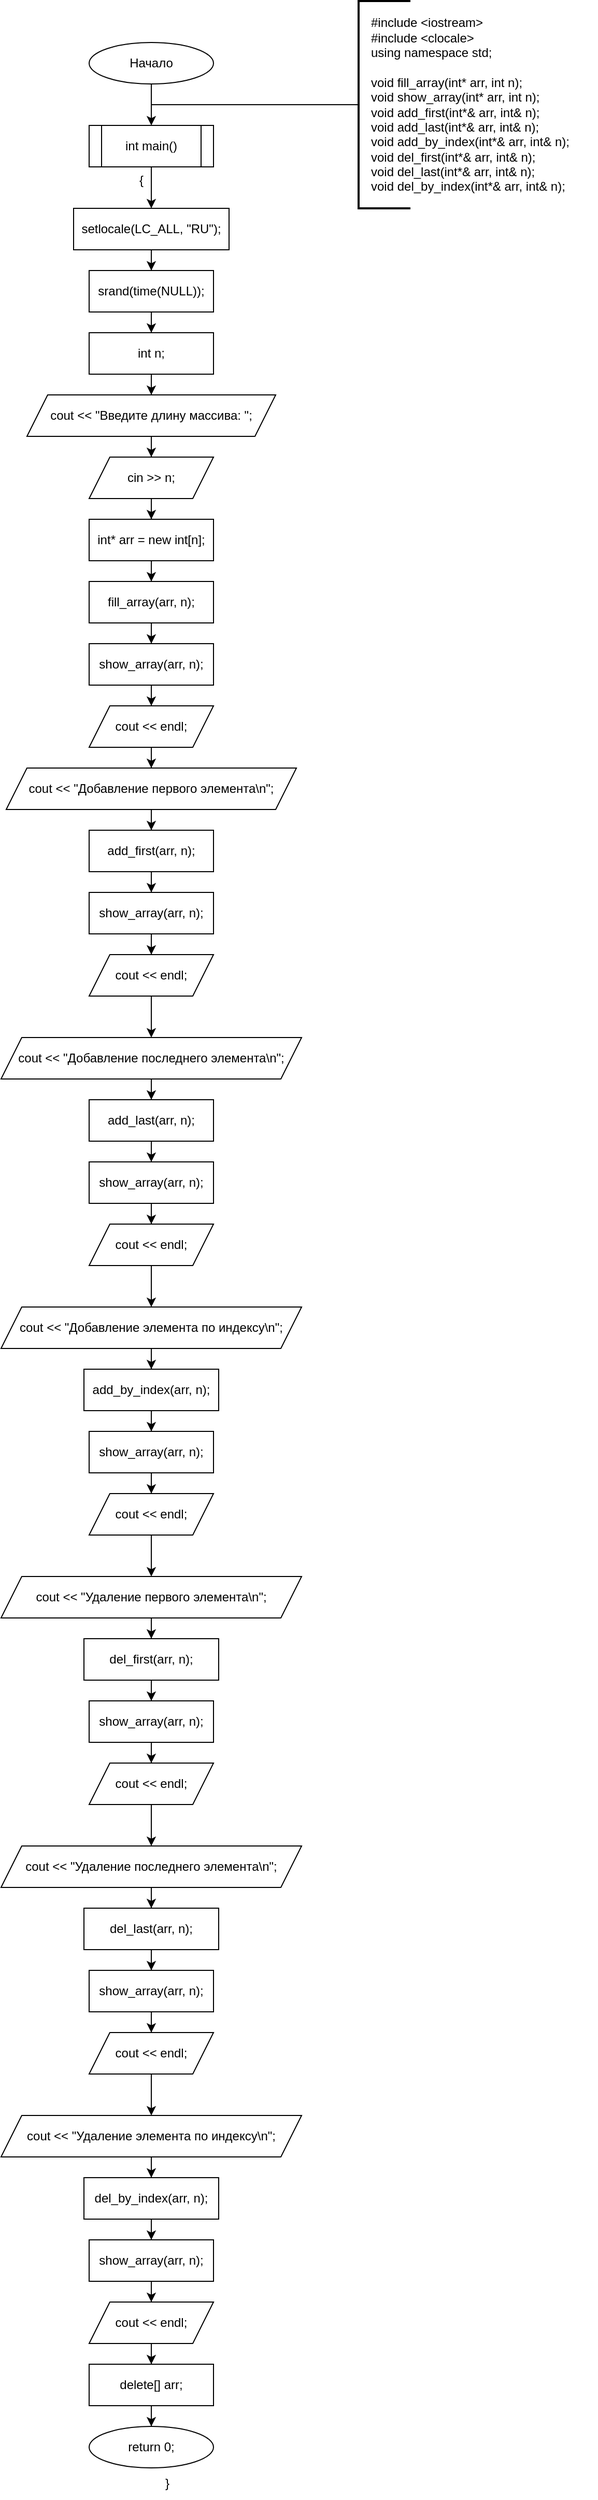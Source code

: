 <mxfile version="25.0.2" pages="9">
  <diagram id="yx6t0bKw0bRf2H-GaQ4P" name="main">
    <mxGraphModel dx="806" dy="1617" grid="1" gridSize="10" guides="1" tooltips="1" connect="1" arrows="1" fold="1" page="1" pageScale="1" pageWidth="827" pageHeight="1169" math="0" shadow="0">
      <root>
        <mxCell id="0" />
        <mxCell id="1" parent="0" />
        <mxCell id="eunEbPaY3gC4MnsDNwzm-5" value="" style="edgeStyle=orthogonalEdgeStyle;rounded=0;orthogonalLoop=1;jettySize=auto;html=1;" edge="1" parent="1" source="eunEbPaY3gC4MnsDNwzm-1" target="eunEbPaY3gC4MnsDNwzm-4">
          <mxGeometry relative="1" as="geometry" />
        </mxCell>
        <mxCell id="eunEbPaY3gC4MnsDNwzm-1" value="int main()" style="shape=process;whiteSpace=wrap;html=1;backgroundOutline=1;" vertex="1" parent="1">
          <mxGeometry x="340" y="40" width="120" height="40" as="geometry" />
        </mxCell>
        <mxCell id="eunEbPaY3gC4MnsDNwzm-8" value="" style="edgeStyle=orthogonalEdgeStyle;rounded=0;orthogonalLoop=1;jettySize=auto;html=1;" edge="1" parent="1" source="eunEbPaY3gC4MnsDNwzm-4" target="eunEbPaY3gC4MnsDNwzm-7">
          <mxGeometry relative="1" as="geometry" />
        </mxCell>
        <mxCell id="eunEbPaY3gC4MnsDNwzm-4" value="setlocale(LC_ALL, &quot;RU&quot;);" style="whiteSpace=wrap;html=1;" vertex="1" parent="1">
          <mxGeometry x="325" y="120" width="150" height="40" as="geometry" />
        </mxCell>
        <mxCell id="eunEbPaY3gC4MnsDNwzm-6" value="{" style="text;html=1;align=center;verticalAlign=middle;resizable=0;points=[];autosize=1;strokeColor=none;fillColor=none;" vertex="1" parent="1">
          <mxGeometry x="375" y="78" width="30" height="30" as="geometry" />
        </mxCell>
        <mxCell id="eunEbPaY3gC4MnsDNwzm-10" value="" style="edgeStyle=orthogonalEdgeStyle;rounded=0;orthogonalLoop=1;jettySize=auto;html=1;" edge="1" parent="1" source="eunEbPaY3gC4MnsDNwzm-7" target="eunEbPaY3gC4MnsDNwzm-9">
          <mxGeometry relative="1" as="geometry" />
        </mxCell>
        <mxCell id="eunEbPaY3gC4MnsDNwzm-7" value="srand(time(NULL));" style="whiteSpace=wrap;html=1;" vertex="1" parent="1">
          <mxGeometry x="340" y="180" width="120" height="40" as="geometry" />
        </mxCell>
        <mxCell id="eunEbPaY3gC4MnsDNwzm-12" value="" style="edgeStyle=orthogonalEdgeStyle;rounded=0;orthogonalLoop=1;jettySize=auto;html=1;" edge="1" parent="1" source="eunEbPaY3gC4MnsDNwzm-9" target="eunEbPaY3gC4MnsDNwzm-11">
          <mxGeometry relative="1" as="geometry" />
        </mxCell>
        <mxCell id="eunEbPaY3gC4MnsDNwzm-9" value="int n;" style="whiteSpace=wrap;html=1;" vertex="1" parent="1">
          <mxGeometry x="340" y="240" width="120" height="40" as="geometry" />
        </mxCell>
        <mxCell id="eunEbPaY3gC4MnsDNwzm-16" value="" style="edgeStyle=orthogonalEdgeStyle;rounded=0;orthogonalLoop=1;jettySize=auto;html=1;" edge="1" parent="1" source="eunEbPaY3gC4MnsDNwzm-11" target="eunEbPaY3gC4MnsDNwzm-15">
          <mxGeometry relative="1" as="geometry" />
        </mxCell>
        <mxCell id="eunEbPaY3gC4MnsDNwzm-11" value="cout &amp;lt;&amp;lt; &quot;Введите длину массива: &quot;;" style="shape=parallelogram;perimeter=parallelogramPerimeter;whiteSpace=wrap;html=1;fixedSize=1;" vertex="1" parent="1">
          <mxGeometry x="280" y="300" width="240" height="40" as="geometry" />
        </mxCell>
        <mxCell id="eunEbPaY3gC4MnsDNwzm-20" value="" style="edgeStyle=orthogonalEdgeStyle;rounded=0;orthogonalLoop=1;jettySize=auto;html=1;" edge="1" parent="1" source="eunEbPaY3gC4MnsDNwzm-15" target="eunEbPaY3gC4MnsDNwzm-19">
          <mxGeometry relative="1" as="geometry" />
        </mxCell>
        <mxCell id="eunEbPaY3gC4MnsDNwzm-15" value="cin &amp;gt;&amp;gt; n;" style="shape=parallelogram;perimeter=parallelogramPerimeter;whiteSpace=wrap;html=1;fixedSize=1;" vertex="1" parent="1">
          <mxGeometry x="340" y="360" width="120" height="40" as="geometry" />
        </mxCell>
        <mxCell id="eunEbPaY3gC4MnsDNwzm-22" value="" style="edgeStyle=orthogonalEdgeStyle;rounded=0;orthogonalLoop=1;jettySize=auto;html=1;" edge="1" parent="1" source="eunEbPaY3gC4MnsDNwzm-19" target="eunEbPaY3gC4MnsDNwzm-21">
          <mxGeometry relative="1" as="geometry" />
        </mxCell>
        <mxCell id="eunEbPaY3gC4MnsDNwzm-19" value="int* arr = new int[n];" style="whiteSpace=wrap;html=1;" vertex="1" parent="1">
          <mxGeometry x="340" y="420" width="120" height="40" as="geometry" />
        </mxCell>
        <mxCell id="eunEbPaY3gC4MnsDNwzm-24" value="" style="edgeStyle=orthogonalEdgeStyle;rounded=0;orthogonalLoop=1;jettySize=auto;html=1;" edge="1" parent="1" source="eunEbPaY3gC4MnsDNwzm-21" target="eunEbPaY3gC4MnsDNwzm-23">
          <mxGeometry relative="1" as="geometry" />
        </mxCell>
        <mxCell id="eunEbPaY3gC4MnsDNwzm-21" value="fill_array(arr, n);" style="whiteSpace=wrap;html=1;" vertex="1" parent="1">
          <mxGeometry x="340" y="480" width="120" height="40" as="geometry" />
        </mxCell>
        <mxCell id="eunEbPaY3gC4MnsDNwzm-26" value="" style="edgeStyle=orthogonalEdgeStyle;rounded=0;orthogonalLoop=1;jettySize=auto;html=1;" edge="1" parent="1" source="eunEbPaY3gC4MnsDNwzm-23" target="eunEbPaY3gC4MnsDNwzm-25">
          <mxGeometry relative="1" as="geometry" />
        </mxCell>
        <mxCell id="eunEbPaY3gC4MnsDNwzm-23" value="show_array(arr, n);" style="whiteSpace=wrap;html=1;" vertex="1" parent="1">
          <mxGeometry x="340" y="540" width="120" height="40" as="geometry" />
        </mxCell>
        <mxCell id="eunEbPaY3gC4MnsDNwzm-28" value="" style="edgeStyle=orthogonalEdgeStyle;rounded=0;orthogonalLoop=1;jettySize=auto;html=1;" edge="1" parent="1" source="eunEbPaY3gC4MnsDNwzm-25" target="eunEbPaY3gC4MnsDNwzm-27">
          <mxGeometry relative="1" as="geometry" />
        </mxCell>
        <mxCell id="eunEbPaY3gC4MnsDNwzm-25" value="cout &amp;lt;&amp;lt; endl;" style="shape=parallelogram;perimeter=parallelogramPerimeter;whiteSpace=wrap;html=1;fixedSize=1;" vertex="1" parent="1">
          <mxGeometry x="340" y="600" width="120" height="40" as="geometry" />
        </mxCell>
        <mxCell id="eunEbPaY3gC4MnsDNwzm-30" value="" style="edgeStyle=orthogonalEdgeStyle;rounded=0;orthogonalLoop=1;jettySize=auto;html=1;" edge="1" parent="1" source="eunEbPaY3gC4MnsDNwzm-27" target="eunEbPaY3gC4MnsDNwzm-29">
          <mxGeometry relative="1" as="geometry" />
        </mxCell>
        <mxCell id="eunEbPaY3gC4MnsDNwzm-27" value="cout &amp;lt;&amp;lt; &quot;Добавление первого элемента\n&quot;;" style="shape=parallelogram;perimeter=parallelogramPerimeter;whiteSpace=wrap;html=1;fixedSize=1;" vertex="1" parent="1">
          <mxGeometry x="260" y="660" width="280" height="40" as="geometry" />
        </mxCell>
        <mxCell id="eunEbPaY3gC4MnsDNwzm-32" value="" style="edgeStyle=orthogonalEdgeStyle;rounded=0;orthogonalLoop=1;jettySize=auto;html=1;" edge="1" parent="1" source="eunEbPaY3gC4MnsDNwzm-29" target="eunEbPaY3gC4MnsDNwzm-31">
          <mxGeometry relative="1" as="geometry" />
        </mxCell>
        <mxCell id="eunEbPaY3gC4MnsDNwzm-29" value="add_first(arr, n);" style="whiteSpace=wrap;html=1;" vertex="1" parent="1">
          <mxGeometry x="340" y="720" width="120" height="40" as="geometry" />
        </mxCell>
        <mxCell id="eunEbPaY3gC4MnsDNwzm-34" value="" style="edgeStyle=orthogonalEdgeStyle;rounded=0;orthogonalLoop=1;jettySize=auto;html=1;" edge="1" parent="1" source="eunEbPaY3gC4MnsDNwzm-31" target="eunEbPaY3gC4MnsDNwzm-33">
          <mxGeometry relative="1" as="geometry" />
        </mxCell>
        <mxCell id="eunEbPaY3gC4MnsDNwzm-31" value="show_array(arr, n);" style="whiteSpace=wrap;html=1;" vertex="1" parent="1">
          <mxGeometry x="340" y="780" width="120" height="40" as="geometry" />
        </mxCell>
        <mxCell id="eunEbPaY3gC4MnsDNwzm-43" style="edgeStyle=orthogonalEdgeStyle;rounded=0;orthogonalLoop=1;jettySize=auto;html=1;entryX=0.5;entryY=0;entryDx=0;entryDy=0;" edge="1" parent="1" source="eunEbPaY3gC4MnsDNwzm-33" target="eunEbPaY3gC4MnsDNwzm-36">
          <mxGeometry relative="1" as="geometry" />
        </mxCell>
        <mxCell id="eunEbPaY3gC4MnsDNwzm-33" value="cout &amp;lt;&amp;lt; endl;" style="shape=parallelogram;perimeter=parallelogramPerimeter;whiteSpace=wrap;html=1;fixedSize=1;" vertex="1" parent="1">
          <mxGeometry x="340" y="840" width="120" height="40" as="geometry" />
        </mxCell>
        <mxCell id="eunEbPaY3gC4MnsDNwzm-35" value="" style="edgeStyle=orthogonalEdgeStyle;rounded=0;orthogonalLoop=1;jettySize=auto;html=1;" edge="1" parent="1" source="eunEbPaY3gC4MnsDNwzm-36" target="eunEbPaY3gC4MnsDNwzm-38">
          <mxGeometry relative="1" as="geometry" />
        </mxCell>
        <mxCell id="eunEbPaY3gC4MnsDNwzm-36" value="cout &amp;lt;&amp;lt; &quot;Добавление последнего элемента\n&quot;;" style="shape=parallelogram;perimeter=parallelogramPerimeter;whiteSpace=wrap;html=1;fixedSize=1;" vertex="1" parent="1">
          <mxGeometry x="255" y="920" width="290" height="40" as="geometry" />
        </mxCell>
        <mxCell id="eunEbPaY3gC4MnsDNwzm-37" value="" style="edgeStyle=orthogonalEdgeStyle;rounded=0;orthogonalLoop=1;jettySize=auto;html=1;" edge="1" parent="1" source="eunEbPaY3gC4MnsDNwzm-38" target="eunEbPaY3gC4MnsDNwzm-40">
          <mxGeometry relative="1" as="geometry" />
        </mxCell>
        <mxCell id="eunEbPaY3gC4MnsDNwzm-38" value="add_last(arr, n);" style="whiteSpace=wrap;html=1;" vertex="1" parent="1">
          <mxGeometry x="340" y="980" width="120" height="40" as="geometry" />
        </mxCell>
        <mxCell id="eunEbPaY3gC4MnsDNwzm-39" value="" style="edgeStyle=orthogonalEdgeStyle;rounded=0;orthogonalLoop=1;jettySize=auto;html=1;" edge="1" parent="1" source="eunEbPaY3gC4MnsDNwzm-40" target="eunEbPaY3gC4MnsDNwzm-41">
          <mxGeometry relative="1" as="geometry" />
        </mxCell>
        <mxCell id="eunEbPaY3gC4MnsDNwzm-40" value="show_array(arr, n);" style="whiteSpace=wrap;html=1;" vertex="1" parent="1">
          <mxGeometry x="340" y="1040" width="120" height="40" as="geometry" />
        </mxCell>
        <mxCell id="eunEbPaY3gC4MnsDNwzm-83" style="edgeStyle=orthogonalEdgeStyle;rounded=0;orthogonalLoop=1;jettySize=auto;html=1;entryX=0.5;entryY=0;entryDx=0;entryDy=0;" edge="1" parent="1" source="eunEbPaY3gC4MnsDNwzm-41" target="eunEbPaY3gC4MnsDNwzm-45">
          <mxGeometry relative="1" as="geometry" />
        </mxCell>
        <mxCell id="eunEbPaY3gC4MnsDNwzm-41" value="cout &amp;lt;&amp;lt; endl;" style="shape=parallelogram;perimeter=parallelogramPerimeter;whiteSpace=wrap;html=1;fixedSize=1;" vertex="1" parent="1">
          <mxGeometry x="340" y="1100" width="120" height="40" as="geometry" />
        </mxCell>
        <mxCell id="eunEbPaY3gC4MnsDNwzm-44" value="" style="edgeStyle=orthogonalEdgeStyle;rounded=0;orthogonalLoop=1;jettySize=auto;html=1;" edge="1" parent="1" source="eunEbPaY3gC4MnsDNwzm-45" target="eunEbPaY3gC4MnsDNwzm-47">
          <mxGeometry relative="1" as="geometry" />
        </mxCell>
        <mxCell id="eunEbPaY3gC4MnsDNwzm-45" value="cout &amp;lt;&amp;lt; &quot;Добавление элемента по индексу\n&quot;;" style="shape=parallelogram;perimeter=parallelogramPerimeter;whiteSpace=wrap;html=1;fixedSize=1;" vertex="1" parent="1">
          <mxGeometry x="255" y="1180" width="290" height="40" as="geometry" />
        </mxCell>
        <mxCell id="eunEbPaY3gC4MnsDNwzm-46" value="" style="edgeStyle=orthogonalEdgeStyle;rounded=0;orthogonalLoop=1;jettySize=auto;html=1;" edge="1" parent="1" source="eunEbPaY3gC4MnsDNwzm-47" target="eunEbPaY3gC4MnsDNwzm-49">
          <mxGeometry relative="1" as="geometry" />
        </mxCell>
        <mxCell id="eunEbPaY3gC4MnsDNwzm-47" value="add_by_index(arr, n);" style="whiteSpace=wrap;html=1;" vertex="1" parent="1">
          <mxGeometry x="335" y="1240" width="130" height="40" as="geometry" />
        </mxCell>
        <mxCell id="eunEbPaY3gC4MnsDNwzm-48" value="" style="edgeStyle=orthogonalEdgeStyle;rounded=0;orthogonalLoop=1;jettySize=auto;html=1;" edge="1" parent="1" source="eunEbPaY3gC4MnsDNwzm-49" target="eunEbPaY3gC4MnsDNwzm-50">
          <mxGeometry relative="1" as="geometry" />
        </mxCell>
        <mxCell id="eunEbPaY3gC4MnsDNwzm-49" value="show_array(arr, n);" style="whiteSpace=wrap;html=1;" vertex="1" parent="1">
          <mxGeometry x="340" y="1300" width="120" height="40" as="geometry" />
        </mxCell>
        <mxCell id="eunEbPaY3gC4MnsDNwzm-82" style="edgeStyle=orthogonalEdgeStyle;rounded=0;orthogonalLoop=1;jettySize=auto;html=1;entryX=0.5;entryY=0;entryDx=0;entryDy=0;" edge="1" parent="1" source="eunEbPaY3gC4MnsDNwzm-50" target="eunEbPaY3gC4MnsDNwzm-52">
          <mxGeometry relative="1" as="geometry" />
        </mxCell>
        <mxCell id="eunEbPaY3gC4MnsDNwzm-50" value="cout &amp;lt;&amp;lt; endl;" style="shape=parallelogram;perimeter=parallelogramPerimeter;whiteSpace=wrap;html=1;fixedSize=1;" vertex="1" parent="1">
          <mxGeometry x="340" y="1360" width="120" height="40" as="geometry" />
        </mxCell>
        <mxCell id="eunEbPaY3gC4MnsDNwzm-51" value="" style="edgeStyle=orthogonalEdgeStyle;rounded=0;orthogonalLoop=1;jettySize=auto;html=1;" edge="1" parent="1" source="eunEbPaY3gC4MnsDNwzm-52" target="eunEbPaY3gC4MnsDNwzm-54">
          <mxGeometry relative="1" as="geometry" />
        </mxCell>
        <mxCell id="eunEbPaY3gC4MnsDNwzm-52" value="cout &amp;lt;&amp;lt; &quot;Удаление первого элемента\n&quot;;" style="shape=parallelogram;perimeter=parallelogramPerimeter;whiteSpace=wrap;html=1;fixedSize=1;" vertex="1" parent="1">
          <mxGeometry x="255" y="1440" width="290" height="40" as="geometry" />
        </mxCell>
        <mxCell id="eunEbPaY3gC4MnsDNwzm-53" value="" style="edgeStyle=orthogonalEdgeStyle;rounded=0;orthogonalLoop=1;jettySize=auto;html=1;" edge="1" parent="1" source="eunEbPaY3gC4MnsDNwzm-54" target="eunEbPaY3gC4MnsDNwzm-56">
          <mxGeometry relative="1" as="geometry" />
        </mxCell>
        <mxCell id="eunEbPaY3gC4MnsDNwzm-54" value="del_first(arr, n);" style="whiteSpace=wrap;html=1;" vertex="1" parent="1">
          <mxGeometry x="335" y="1500" width="130" height="40" as="geometry" />
        </mxCell>
        <mxCell id="eunEbPaY3gC4MnsDNwzm-55" value="" style="edgeStyle=orthogonalEdgeStyle;rounded=0;orthogonalLoop=1;jettySize=auto;html=1;" edge="1" parent="1" source="eunEbPaY3gC4MnsDNwzm-56" target="eunEbPaY3gC4MnsDNwzm-57">
          <mxGeometry relative="1" as="geometry" />
        </mxCell>
        <mxCell id="eunEbPaY3gC4MnsDNwzm-56" value="show_array(arr, n);" style="whiteSpace=wrap;html=1;" vertex="1" parent="1">
          <mxGeometry x="340" y="1560" width="120" height="40" as="geometry" />
        </mxCell>
        <mxCell id="eunEbPaY3gC4MnsDNwzm-81" style="edgeStyle=orthogonalEdgeStyle;rounded=0;orthogonalLoop=1;jettySize=auto;html=1;entryX=0.5;entryY=0;entryDx=0;entryDy=0;" edge="1" parent="1" source="eunEbPaY3gC4MnsDNwzm-57" target="eunEbPaY3gC4MnsDNwzm-59">
          <mxGeometry relative="1" as="geometry" />
        </mxCell>
        <mxCell id="eunEbPaY3gC4MnsDNwzm-57" value="cout &amp;lt;&amp;lt; endl;" style="shape=parallelogram;perimeter=parallelogramPerimeter;whiteSpace=wrap;html=1;fixedSize=1;" vertex="1" parent="1">
          <mxGeometry x="340" y="1620" width="120" height="40" as="geometry" />
        </mxCell>
        <mxCell id="eunEbPaY3gC4MnsDNwzm-58" value="" style="edgeStyle=orthogonalEdgeStyle;rounded=0;orthogonalLoop=1;jettySize=auto;html=1;" edge="1" parent="1" source="eunEbPaY3gC4MnsDNwzm-59" target="eunEbPaY3gC4MnsDNwzm-61">
          <mxGeometry relative="1" as="geometry" />
        </mxCell>
        <mxCell id="eunEbPaY3gC4MnsDNwzm-59" value="cout &amp;lt;&amp;lt; &quot;Удаление последнего элемента\n&quot;;" style="shape=parallelogram;perimeter=parallelogramPerimeter;whiteSpace=wrap;html=1;fixedSize=1;" vertex="1" parent="1">
          <mxGeometry x="255" y="1700" width="290" height="40" as="geometry" />
        </mxCell>
        <mxCell id="eunEbPaY3gC4MnsDNwzm-60" value="" style="edgeStyle=orthogonalEdgeStyle;rounded=0;orthogonalLoop=1;jettySize=auto;html=1;" edge="1" parent="1" source="eunEbPaY3gC4MnsDNwzm-61" target="eunEbPaY3gC4MnsDNwzm-63">
          <mxGeometry relative="1" as="geometry" />
        </mxCell>
        <mxCell id="eunEbPaY3gC4MnsDNwzm-61" value="del_last(arr, n);" style="whiteSpace=wrap;html=1;" vertex="1" parent="1">
          <mxGeometry x="335" y="1760" width="130" height="40" as="geometry" />
        </mxCell>
        <mxCell id="eunEbPaY3gC4MnsDNwzm-62" value="" style="edgeStyle=orthogonalEdgeStyle;rounded=0;orthogonalLoop=1;jettySize=auto;html=1;" edge="1" parent="1" source="eunEbPaY3gC4MnsDNwzm-63" target="eunEbPaY3gC4MnsDNwzm-64">
          <mxGeometry relative="1" as="geometry" />
        </mxCell>
        <mxCell id="eunEbPaY3gC4MnsDNwzm-63" value="show_array(arr, n);" style="whiteSpace=wrap;html=1;" vertex="1" parent="1">
          <mxGeometry x="340" y="1820" width="120" height="40" as="geometry" />
        </mxCell>
        <mxCell id="eunEbPaY3gC4MnsDNwzm-80" style="edgeStyle=orthogonalEdgeStyle;rounded=0;orthogonalLoop=1;jettySize=auto;html=1;entryX=0.5;entryY=0;entryDx=0;entryDy=0;" edge="1" parent="1" source="eunEbPaY3gC4MnsDNwzm-64" target="eunEbPaY3gC4MnsDNwzm-66">
          <mxGeometry relative="1" as="geometry" />
        </mxCell>
        <mxCell id="eunEbPaY3gC4MnsDNwzm-64" value="cout &amp;lt;&amp;lt; endl;" style="shape=parallelogram;perimeter=parallelogramPerimeter;whiteSpace=wrap;html=1;fixedSize=1;" vertex="1" parent="1">
          <mxGeometry x="340" y="1880" width="120" height="40" as="geometry" />
        </mxCell>
        <mxCell id="eunEbPaY3gC4MnsDNwzm-65" value="" style="edgeStyle=orthogonalEdgeStyle;rounded=0;orthogonalLoop=1;jettySize=auto;html=1;" edge="1" parent="1" source="eunEbPaY3gC4MnsDNwzm-66" target="eunEbPaY3gC4MnsDNwzm-68">
          <mxGeometry relative="1" as="geometry" />
        </mxCell>
        <mxCell id="eunEbPaY3gC4MnsDNwzm-66" value="cout &amp;lt;&amp;lt; &quot;Удаление элемента по индексу\n&quot;;" style="shape=parallelogram;perimeter=parallelogramPerimeter;whiteSpace=wrap;html=1;fixedSize=1;" vertex="1" parent="1">
          <mxGeometry x="255" y="1960" width="290" height="40" as="geometry" />
        </mxCell>
        <mxCell id="eunEbPaY3gC4MnsDNwzm-67" value="" style="edgeStyle=orthogonalEdgeStyle;rounded=0;orthogonalLoop=1;jettySize=auto;html=1;" edge="1" parent="1" source="eunEbPaY3gC4MnsDNwzm-68" target="eunEbPaY3gC4MnsDNwzm-70">
          <mxGeometry relative="1" as="geometry" />
        </mxCell>
        <mxCell id="eunEbPaY3gC4MnsDNwzm-68" value="del_by_index(arr, n);" style="whiteSpace=wrap;html=1;" vertex="1" parent="1">
          <mxGeometry x="335" y="2020" width="130" height="40" as="geometry" />
        </mxCell>
        <mxCell id="eunEbPaY3gC4MnsDNwzm-69" value="" style="edgeStyle=orthogonalEdgeStyle;rounded=0;orthogonalLoop=1;jettySize=auto;html=1;" edge="1" parent="1" source="eunEbPaY3gC4MnsDNwzm-70" target="eunEbPaY3gC4MnsDNwzm-71">
          <mxGeometry relative="1" as="geometry" />
        </mxCell>
        <mxCell id="eunEbPaY3gC4MnsDNwzm-70" value="show_array(arr, n);" style="whiteSpace=wrap;html=1;" vertex="1" parent="1">
          <mxGeometry x="340" y="2080" width="120" height="40" as="geometry" />
        </mxCell>
        <mxCell id="eunEbPaY3gC4MnsDNwzm-74" value="" style="edgeStyle=orthogonalEdgeStyle;rounded=0;orthogonalLoop=1;jettySize=auto;html=1;" edge="1" parent="1" source="eunEbPaY3gC4MnsDNwzm-71" target="eunEbPaY3gC4MnsDNwzm-73">
          <mxGeometry relative="1" as="geometry" />
        </mxCell>
        <mxCell id="eunEbPaY3gC4MnsDNwzm-71" value="cout &amp;lt;&amp;lt; endl;" style="shape=parallelogram;perimeter=parallelogramPerimeter;whiteSpace=wrap;html=1;fixedSize=1;" vertex="1" parent="1">
          <mxGeometry x="340" y="2140" width="120" height="40" as="geometry" />
        </mxCell>
        <mxCell id="eunEbPaY3gC4MnsDNwzm-78" style="edgeStyle=orthogonalEdgeStyle;rounded=0;orthogonalLoop=1;jettySize=auto;html=1;entryX=0.5;entryY=0;entryDx=0;entryDy=0;" edge="1" parent="1" source="eunEbPaY3gC4MnsDNwzm-73" target="eunEbPaY3gC4MnsDNwzm-77">
          <mxGeometry relative="1" as="geometry" />
        </mxCell>
        <mxCell id="eunEbPaY3gC4MnsDNwzm-73" value="delete[] arr;" style="whiteSpace=wrap;html=1;" vertex="1" parent="1">
          <mxGeometry x="340" y="2200" width="120" height="40" as="geometry" />
        </mxCell>
        <mxCell id="eunEbPaY3gC4MnsDNwzm-77" value="return 0;" style="ellipse;whiteSpace=wrap;html=1;" vertex="1" parent="1">
          <mxGeometry x="340" y="2260" width="120" height="40" as="geometry" />
        </mxCell>
        <mxCell id="eunEbPaY3gC4MnsDNwzm-79" value="}" style="text;html=1;align=center;verticalAlign=middle;resizable=0;points=[];autosize=1;strokeColor=none;fillColor=none;" vertex="1" parent="1">
          <mxGeometry x="400" y="2300" width="30" height="30" as="geometry" />
        </mxCell>
        <mxCell id="eunEbPaY3gC4MnsDNwzm-85" style="edgeStyle=orthogonalEdgeStyle;rounded=0;orthogonalLoop=1;jettySize=auto;html=1;entryX=0.5;entryY=0;entryDx=0;entryDy=0;" edge="1" parent="1" source="eunEbPaY3gC4MnsDNwzm-84" target="eunEbPaY3gC4MnsDNwzm-1">
          <mxGeometry relative="1" as="geometry" />
        </mxCell>
        <mxCell id="eunEbPaY3gC4MnsDNwzm-84" value="Начало" style="ellipse;whiteSpace=wrap;html=1;" vertex="1" parent="1">
          <mxGeometry x="340" y="-40" width="120" height="40" as="geometry" />
        </mxCell>
        <mxCell id="eunEbPaY3gC4MnsDNwzm-86" value="" style="endArrow=none;html=1;rounded=0;" edge="1" parent="1" target="eunEbPaY3gC4MnsDNwzm-88">
          <mxGeometry width="50" height="50" relative="1" as="geometry">
            <mxPoint x="400" y="20" as="sourcePoint" />
            <mxPoint x="560" y="20" as="targetPoint" />
          </mxGeometry>
        </mxCell>
        <mxCell id="eunEbPaY3gC4MnsDNwzm-88" value="" style="strokeWidth=2;html=1;shape=mxgraph.flowchart.annotation_1;align=left;pointerEvents=1;" vertex="1" parent="1">
          <mxGeometry x="600" y="-80" width="50" height="200" as="geometry" />
        </mxCell>
        <mxCell id="eunEbPaY3gC4MnsDNwzm-89" value="&lt;div&gt;#include &amp;lt;iostream&amp;gt;&lt;/div&gt;&lt;div&gt;#include &amp;lt;clocale&amp;gt;&lt;/div&gt;&lt;div&gt;using namespace std;&lt;/div&gt;&lt;div&gt;&lt;br&gt;&lt;/div&gt;&lt;div&gt;void fill_array(int* arr, int n);&lt;/div&gt;&lt;div&gt;void show_array(int* arr, int n);&lt;/div&gt;&lt;div&gt;void add_first(int*&amp;amp; arr, int&amp;amp; n);&lt;/div&gt;&lt;div&gt;void add_last(int*&amp;amp; arr, int&amp;amp; n);&lt;/div&gt;&lt;div&gt;void add_by_index(int*&amp;amp; arr, int&amp;amp; n);&lt;/div&gt;&lt;div&gt;void del_first(int*&amp;amp; arr, int&amp;amp; n);&lt;/div&gt;&lt;div&gt;void del_last(int*&amp;amp; arr, int&amp;amp; n);&lt;/div&gt;&lt;div&gt;void del_by_index(int*&amp;amp; arr, int&amp;amp; n);&lt;/div&gt;" style="text;html=1;align=left;verticalAlign=middle;whiteSpace=wrap;rounded=0;" vertex="1" parent="1">
          <mxGeometry x="610" y="-75" width="220" height="190" as="geometry" />
        </mxCell>
      </root>
    </mxGraphModel>
  </diagram>
  <diagram name="fill_array" id="zm8AyuqkbRpXGnQZuVsK">
    <mxGraphModel dx="1358" dy="755" grid="1" gridSize="10" guides="1" tooltips="1" connect="1" arrows="1" fold="1" page="1" pageScale="1" pageWidth="827" pageHeight="1169" math="0" shadow="0">
      <root>
        <mxCell id="0" />
        <mxCell id="1" parent="0" />
        <mxCell id="2NN7aJaiGBeSrgvwfgyN-4" value="" style="edgeStyle=orthogonalEdgeStyle;rounded=0;orthogonalLoop=1;jettySize=auto;html=1;" edge="1" parent="1" source="2NN7aJaiGBeSrgvwfgyN-2" target="2NN7aJaiGBeSrgvwfgyN-3">
          <mxGeometry relative="1" as="geometry" />
        </mxCell>
        <mxCell id="2NN7aJaiGBeSrgvwfgyN-2" value="void fill_array(int* arr, int n)" style="shape=process;whiteSpace=wrap;html=1;backgroundOutline=1;" vertex="1" parent="1">
          <mxGeometry x="300" y="80" width="200" height="40" as="geometry" />
        </mxCell>
        <mxCell id="2NN7aJaiGBeSrgvwfgyN-6" value="" style="edgeStyle=orthogonalEdgeStyle;rounded=0;orthogonalLoop=1;jettySize=auto;html=1;" edge="1" parent="1" source="2NN7aJaiGBeSrgvwfgyN-3" target="2NN7aJaiGBeSrgvwfgyN-5">
          <mxGeometry relative="1" as="geometry" />
        </mxCell>
        <mxCell id="2NN7aJaiGBeSrgvwfgyN-9" style="edgeStyle=orthogonalEdgeStyle;rounded=0;orthogonalLoop=1;jettySize=auto;html=1;" edge="1" parent="1" source="2NN7aJaiGBeSrgvwfgyN-3">
          <mxGeometry relative="1" as="geometry">
            <mxPoint x="560" y="200" as="targetPoint" />
            <Array as="points">
              <mxPoint x="560" y="180" />
              <mxPoint x="560" y="180" />
            </Array>
          </mxGeometry>
        </mxCell>
        <mxCell id="2NN7aJaiGBeSrgvwfgyN-3" value="for (int i = 0; i &amp;lt; n; i++)" style="shape=hexagon;perimeter=hexagonPerimeter2;whiteSpace=wrap;html=1;fixedSize=1;" vertex="1" parent="1">
          <mxGeometry x="315" y="160" width="170" height="40" as="geometry" />
        </mxCell>
        <mxCell id="2NN7aJaiGBeSrgvwfgyN-8" style="edgeStyle=orthogonalEdgeStyle;rounded=0;orthogonalLoop=1;jettySize=auto;html=1;entryX=0;entryY=0.5;entryDx=0;entryDy=0;" edge="1" parent="1" source="2NN7aJaiGBeSrgvwfgyN-5" target="2NN7aJaiGBeSrgvwfgyN-3">
          <mxGeometry relative="1" as="geometry">
            <mxPoint x="230" y="180" as="targetPoint" />
            <Array as="points">
              <mxPoint x="400" y="320" />
              <mxPoint x="230" y="320" />
              <mxPoint x="230" y="180" />
            </Array>
          </mxGeometry>
        </mxCell>
        <mxCell id="2NN7aJaiGBeSrgvwfgyN-5" value="arr[i] = rand() % 101;" style="whiteSpace=wrap;html=1;" vertex="1" parent="1">
          <mxGeometry x="340" y="240" width="120" height="40" as="geometry" />
        </mxCell>
        <mxCell id="2NN7aJaiGBeSrgvwfgyN-7" value="1" style="text;html=1;align=center;verticalAlign=middle;resizable=0;points=[];autosize=1;strokeColor=none;fillColor=none;" vertex="1" parent="1">
          <mxGeometry x="399" y="210" width="30" height="30" as="geometry" />
        </mxCell>
        <mxCell id="2NN7aJaiGBeSrgvwfgyN-10" value="0" style="text;html=1;align=center;verticalAlign=middle;resizable=0;points=[];autosize=1;strokeColor=none;fillColor=none;" vertex="1" parent="1">
          <mxGeometry x="540" y="150" width="30" height="30" as="geometry" />
        </mxCell>
        <mxCell id="2NN7aJaiGBeSrgvwfgyN-11" value="{" style="text;html=1;align=center;verticalAlign=middle;resizable=0;points=[];autosize=1;strokeColor=none;fillColor=none;" vertex="1" parent="1">
          <mxGeometry x="365" y="118" width="30" height="30" as="geometry" />
        </mxCell>
        <mxCell id="2NN7aJaiGBeSrgvwfgyN-12" value="}" style="text;html=1;align=center;verticalAlign=middle;resizable=0;points=[];autosize=1;strokeColor=none;fillColor=none;" vertex="1" parent="1">
          <mxGeometry x="395" y="340" width="30" height="30" as="geometry" />
        </mxCell>
      </root>
    </mxGraphModel>
  </diagram>
  <diagram id="3T4IumXjg27H8lg4yvC-" name="show_array">
    <mxGraphModel dx="1122" dy="623" grid="1" gridSize="10" guides="1" tooltips="1" connect="1" arrows="1" fold="1" page="1" pageScale="1" pageWidth="827" pageHeight="1169" math="0" shadow="0">
      <root>
        <mxCell id="0" />
        <mxCell id="1" parent="0" />
        <mxCell id="fLMQhq751Qk_zjSlNNRj-6" value="" style="edgeStyle=orthogonalEdgeStyle;rounded=0;orthogonalLoop=1;jettySize=auto;html=1;" edge="1" parent="1" source="fLMQhq751Qk_zjSlNNRj-2" target="fLMQhq751Qk_zjSlNNRj-5">
          <mxGeometry relative="1" as="geometry" />
        </mxCell>
        <mxCell id="fLMQhq751Qk_zjSlNNRj-2" value="void show_array(int* arr, int n)" style="shape=process;whiteSpace=wrap;html=1;backgroundOutline=1;" vertex="1" parent="1">
          <mxGeometry x="330" y="80" width="220" height="40" as="geometry" />
        </mxCell>
        <mxCell id="WAVWjmxCjCLMwcwLZ9Bj-2" value="" style="edgeStyle=orthogonalEdgeStyle;rounded=0;orthogonalLoop=1;jettySize=auto;html=1;" edge="1" parent="1" source="fLMQhq751Qk_zjSlNNRj-5" target="WAVWjmxCjCLMwcwLZ9Bj-1">
          <mxGeometry relative="1" as="geometry" />
        </mxCell>
        <mxCell id="fLMQhq751Qk_zjSlNNRj-5" value="&lt;span style=&quot;white-space: normal;&quot;&gt;cout &amp;lt;&amp;lt; &#39;{&#39;;&lt;/span&gt;" style="shape=parallelogram;perimeter=parallelogramPerimeter;whiteSpace=wrap;html=1;fixedSize=1;" vertex="1" parent="1">
          <mxGeometry x="380" y="160" width="120" height="40" as="geometry" />
        </mxCell>
        <mxCell id="uvdpAb6-7hZxtzc9ymJZ-2" value="" style="edgeStyle=orthogonalEdgeStyle;rounded=0;orthogonalLoop=1;jettySize=auto;html=1;" edge="1" parent="1" source="WAVWjmxCjCLMwcwLZ9Bj-1" target="uvdpAb6-7hZxtzc9ymJZ-1">
          <mxGeometry relative="1" as="geometry" />
        </mxCell>
        <mxCell id="uvdpAb6-7hZxtzc9ymJZ-8" style="edgeStyle=orthogonalEdgeStyle;rounded=0;orthogonalLoop=1;jettySize=auto;html=1;" edge="1" parent="1" source="WAVWjmxCjCLMwcwLZ9Bj-1">
          <mxGeometry relative="1" as="geometry">
            <mxPoint x="600" y="280" as="targetPoint" />
            <Array as="points">
              <mxPoint x="600" y="260" />
              <mxPoint x="600" y="260" />
            </Array>
          </mxGeometry>
        </mxCell>
        <mxCell id="WAVWjmxCjCLMwcwLZ9Bj-1" value="for (int i = 0; i &amp;lt; n; i++)" style="shape=hexagon;perimeter=hexagonPerimeter2;whiteSpace=wrap;html=1;fixedSize=1;" vertex="1" parent="1">
          <mxGeometry x="365" y="239" width="150" height="41" as="geometry" />
        </mxCell>
        <mxCell id="uvdpAb6-7hZxtzc9ymJZ-4" value="" style="edgeStyle=orthogonalEdgeStyle;rounded=0;orthogonalLoop=1;jettySize=auto;html=1;" edge="1" parent="1" source="uvdpAb6-7hZxtzc9ymJZ-1" target="uvdpAb6-7hZxtzc9ymJZ-3">
          <mxGeometry relative="1" as="geometry" />
        </mxCell>
        <mxCell id="uvdpAb6-7hZxtzc9ymJZ-1" value="cout &amp;lt;&amp;lt; arr[i];" style="shape=parallelogram;perimeter=parallelogramPerimeter;whiteSpace=wrap;html=1;fixedSize=1;" vertex="1" parent="1">
          <mxGeometry x="380" y="320" width="120" height="40" as="geometry" />
        </mxCell>
        <mxCell id="uvdpAb6-7hZxtzc9ymJZ-6" style="edgeStyle=orthogonalEdgeStyle;rounded=0;orthogonalLoop=1;jettySize=auto;html=1;entryX=0;entryY=0.5;entryDx=0;entryDy=0;" edge="1" parent="1" source="uvdpAb6-7hZxtzc9ymJZ-3" target="WAVWjmxCjCLMwcwLZ9Bj-1">
          <mxGeometry relative="1" as="geometry">
            <mxPoint x="280" y="260" as="targetPoint" />
            <Array as="points">
              <mxPoint x="440" y="480" />
              <mxPoint x="280" y="480" />
              <mxPoint x="280" y="260" />
            </Array>
          </mxGeometry>
        </mxCell>
        <mxCell id="uvdpAb6-7hZxtzc9ymJZ-3" value="i == n - 1 ? cout &amp;lt;&amp;lt; &quot;}\n&quot; : cout &amp;lt;&amp;lt; &quot;, &quot;;" style="shape=parallelogram;perimeter=parallelogramPerimeter;whiteSpace=wrap;html=1;fixedSize=1;" vertex="1" parent="1">
          <mxGeometry x="310" y="400" width="260" height="40" as="geometry" />
        </mxCell>
        <mxCell id="uvdpAb6-7hZxtzc9ymJZ-5" value="{" style="text;html=1;align=center;verticalAlign=middle;resizable=0;points=[];autosize=1;strokeColor=none;fillColor=none;" vertex="1" parent="1">
          <mxGeometry x="415" y="278" width="30" height="30" as="geometry" />
        </mxCell>
        <mxCell id="uvdpAb6-7hZxtzc9ymJZ-7" value="}" style="text;html=1;align=center;verticalAlign=middle;resizable=0;points=[];autosize=1;strokeColor=none;fillColor=none;" vertex="1" parent="1">
          <mxGeometry x="435" y="458" width="30" height="30" as="geometry" />
        </mxCell>
        <mxCell id="uvdpAb6-7hZxtzc9ymJZ-9" value="1" style="text;html=1;align=center;verticalAlign=middle;resizable=0;points=[];autosize=1;strokeColor=none;fillColor=none;" vertex="1" parent="1">
          <mxGeometry x="435" y="290" width="30" height="30" as="geometry" />
        </mxCell>
        <mxCell id="uvdpAb6-7hZxtzc9ymJZ-10" value="0" style="text;html=1;align=center;verticalAlign=middle;resizable=0;points=[];autosize=1;strokeColor=none;fillColor=none;" vertex="1" parent="1">
          <mxGeometry x="580" y="230" width="30" height="30" as="geometry" />
        </mxCell>
        <mxCell id="uvdpAb6-7hZxtzc9ymJZ-11" value="{" style="text;html=1;align=center;verticalAlign=middle;resizable=0;points=[];autosize=1;strokeColor=none;fillColor=none;" vertex="1" parent="1">
          <mxGeometry x="415" y="118" width="30" height="30" as="geometry" />
        </mxCell>
        <mxCell id="uvdpAb6-7hZxtzc9ymJZ-12" value="}" style="text;html=1;align=center;verticalAlign=middle;resizable=0;points=[];autosize=1;strokeColor=none;fillColor=none;" vertex="1" parent="1">
          <mxGeometry x="435" y="488" width="30" height="30" as="geometry" />
        </mxCell>
      </root>
    </mxGraphModel>
  </diagram>
  <diagram id="ZTqFHHcLcbUT-TbE8GyQ" name="add_first">
    <mxGraphModel dx="1173" dy="652" grid="1" gridSize="10" guides="1" tooltips="1" connect="1" arrows="1" fold="1" page="1" pageScale="1" pageWidth="827" pageHeight="1169" math="0" shadow="0">
      <root>
        <mxCell id="0" />
        <mxCell id="1" parent="0" />
        <mxCell id="wRjtaSozKdG_6VaP7b4m-4" value="" style="edgeStyle=orthogonalEdgeStyle;rounded=0;orthogonalLoop=1;jettySize=auto;html=1;" edge="1" parent="1" source="wRjtaSozKdG_6VaP7b4m-2" target="wRjtaSozKdG_6VaP7b4m-3">
          <mxGeometry relative="1" as="geometry" />
        </mxCell>
        <mxCell id="wRjtaSozKdG_6VaP7b4m-2" value="void add_first(int*&amp;amp; arr, int&amp;amp; n)" style="shape=process;whiteSpace=wrap;html=1;backgroundOutline=1;" vertex="1" parent="1">
          <mxGeometry x="320" y="80" width="240" height="40" as="geometry" />
        </mxCell>
        <mxCell id="wRjtaSozKdG_6VaP7b4m-7" value="" style="edgeStyle=orthogonalEdgeStyle;rounded=0;orthogonalLoop=1;jettySize=auto;html=1;" edge="1" parent="1" source="wRjtaSozKdG_6VaP7b4m-3" target="wRjtaSozKdG_6VaP7b4m-6">
          <mxGeometry relative="1" as="geometry" />
        </mxCell>
        <mxCell id="wRjtaSozKdG_6VaP7b4m-3" value="n++;" style="whiteSpace=wrap;html=1;" vertex="1" parent="1">
          <mxGeometry x="380" y="158.5" width="120" height="40" as="geometry" />
        </mxCell>
        <mxCell id="wRjtaSozKdG_6VaP7b4m-5" value="{" style="text;html=1;align=center;verticalAlign=middle;resizable=0;points=[];autosize=1;strokeColor=none;fillColor=none;" vertex="1" parent="1">
          <mxGeometry x="414" y="120" width="30" height="30" as="geometry" />
        </mxCell>
        <mxCell id="wRjtaSozKdG_6VaP7b4m-9" value="" style="edgeStyle=orthogonalEdgeStyle;rounded=0;orthogonalLoop=1;jettySize=auto;html=1;" edge="1" parent="1" source="wRjtaSozKdG_6VaP7b4m-6" target="wRjtaSozKdG_6VaP7b4m-8">
          <mxGeometry relative="1" as="geometry" />
        </mxCell>
        <mxCell id="wRjtaSozKdG_6VaP7b4m-6" value="int* new_arr = new int[n];" style="whiteSpace=wrap;html=1;" vertex="1" parent="1">
          <mxGeometry x="365" y="240" width="150" height="40" as="geometry" />
        </mxCell>
        <mxCell id="wRjtaSozKdG_6VaP7b4m-11" value="" style="edgeStyle=orthogonalEdgeStyle;rounded=0;orthogonalLoop=1;jettySize=auto;html=1;" edge="1" parent="1" source="wRjtaSozKdG_6VaP7b4m-8" target="wRjtaSozKdG_6VaP7b4m-10">
          <mxGeometry relative="1" as="geometry" />
        </mxCell>
        <mxCell id="wRjtaSozKdG_6VaP7b4m-14" style="edgeStyle=orthogonalEdgeStyle;rounded=0;orthogonalLoop=1;jettySize=auto;html=1;entryX=0.5;entryY=0;entryDx=0;entryDy=0;" edge="1" parent="1" source="wRjtaSozKdG_6VaP7b4m-8" target="wRjtaSozKdG_6VaP7b4m-16">
          <mxGeometry relative="1" as="geometry">
            <mxPoint x="440" y="560" as="targetPoint" />
            <Array as="points">
              <mxPoint x="560" y="340" />
              <mxPoint x="560" y="520" />
              <mxPoint x="440" y="520" />
            </Array>
          </mxGeometry>
        </mxCell>
        <mxCell id="wRjtaSozKdG_6VaP7b4m-8" value="for (int i = 1; i &amp;lt; n; i++)" style="shape=hexagon;perimeter=hexagonPerimeter2;whiteSpace=wrap;html=1;fixedSize=1;" vertex="1" parent="1">
          <mxGeometry x="365" y="320" width="150" height="40" as="geometry" />
        </mxCell>
        <mxCell id="wRjtaSozKdG_6VaP7b4m-12" style="edgeStyle=orthogonalEdgeStyle;rounded=0;orthogonalLoop=1;jettySize=auto;html=1;entryX=0;entryY=0.5;entryDx=0;entryDy=0;" edge="1" parent="1" source="wRjtaSozKdG_6VaP7b4m-10" target="wRjtaSozKdG_6VaP7b4m-8">
          <mxGeometry relative="1" as="geometry">
            <mxPoint x="320" y="340" as="targetPoint" />
            <Array as="points">
              <mxPoint x="440" y="480" />
              <mxPoint x="340" y="480" />
              <mxPoint x="340" y="340" />
            </Array>
          </mxGeometry>
        </mxCell>
        <mxCell id="wRjtaSozKdG_6VaP7b4m-10" value="new_arr[i] = arr[i - 1];" style="whiteSpace=wrap;html=1;" vertex="1" parent="1">
          <mxGeometry x="380" y="400" width="120" height="40" as="geometry" />
        </mxCell>
        <mxCell id="wRjtaSozKdG_6VaP7b4m-13" value="1" style="text;html=1;align=center;verticalAlign=middle;resizable=0;points=[];autosize=1;strokeColor=none;fillColor=none;" vertex="1" parent="1">
          <mxGeometry x="435" y="370" width="30" height="30" as="geometry" />
        </mxCell>
        <mxCell id="wRjtaSozKdG_6VaP7b4m-15" value="0" style="text;html=1;align=center;verticalAlign=middle;resizable=0;points=[];autosize=1;strokeColor=none;fillColor=none;" vertex="1" parent="1">
          <mxGeometry x="540" y="310" width="30" height="30" as="geometry" />
        </mxCell>
        <mxCell id="wRjtaSozKdG_6VaP7b4m-18" value="" style="edgeStyle=orthogonalEdgeStyle;rounded=0;orthogonalLoop=1;jettySize=auto;html=1;" edge="1" parent="1" source="wRjtaSozKdG_6VaP7b4m-16" target="wRjtaSozKdG_6VaP7b4m-17">
          <mxGeometry relative="1" as="geometry" />
        </mxCell>
        <mxCell id="wRjtaSozKdG_6VaP7b4m-16" value="new_arr[0] = rand() % 101;" style="rounded=0;whiteSpace=wrap;html=1;" vertex="1" parent="1">
          <mxGeometry x="355" y="560" width="170" height="40" as="geometry" />
        </mxCell>
        <mxCell id="wRjtaSozKdG_6VaP7b4m-20" value="" style="edgeStyle=orthogonalEdgeStyle;rounded=0;orthogonalLoop=1;jettySize=auto;html=1;" edge="1" parent="1" source="wRjtaSozKdG_6VaP7b4m-17" target="wRjtaSozKdG_6VaP7b4m-19">
          <mxGeometry relative="1" as="geometry" />
        </mxCell>
        <mxCell id="wRjtaSozKdG_6VaP7b4m-17" value="delete[] arr;" style="whiteSpace=wrap;html=1;rounded=0;" vertex="1" parent="1">
          <mxGeometry x="380" y="640" width="120" height="40" as="geometry" />
        </mxCell>
        <mxCell id="wRjtaSozKdG_6VaP7b4m-22" value="" style="edgeStyle=orthogonalEdgeStyle;rounded=0;orthogonalLoop=1;jettySize=auto;html=1;" edge="1" parent="1" source="wRjtaSozKdG_6VaP7b4m-19" target="wRjtaSozKdG_6VaP7b4m-21">
          <mxGeometry relative="1" as="geometry" />
        </mxCell>
        <mxCell id="wRjtaSozKdG_6VaP7b4m-19" value="arr = new_arr;" style="whiteSpace=wrap;html=1;rounded=0;" vertex="1" parent="1">
          <mxGeometry x="380" y="720" width="120" height="40" as="geometry" />
        </mxCell>
        <mxCell id="wRjtaSozKdG_6VaP7b4m-21" value="new_arr = nullptr;" style="whiteSpace=wrap;html=1;rounded=0;" vertex="1" parent="1">
          <mxGeometry x="380" y="800" width="120" height="40" as="geometry" />
        </mxCell>
        <mxCell id="wRjtaSozKdG_6VaP7b4m-23" value="}" style="text;html=1;align=center;verticalAlign=middle;resizable=0;points=[];autosize=1;strokeColor=none;fillColor=none;" vertex="1" parent="1">
          <mxGeometry x="435" y="838" width="30" height="30" as="geometry" />
        </mxCell>
      </root>
    </mxGraphModel>
  </diagram>
  <diagram id="msU03fyRqahknyBBLhLl" name="add_last">
    <mxGraphModel dx="1122" dy="623" grid="1" gridSize="10" guides="1" tooltips="1" connect="1" arrows="1" fold="1" page="1" pageScale="1" pageWidth="827" pageHeight="1169" math="0" shadow="0">
      <root>
        <mxCell id="0" />
        <mxCell id="1" parent="0" />
        <mxCell id="hL3K2DoxLQiqx5TYePf2-3" value="" style="edgeStyle=orthogonalEdgeStyle;rounded=0;orthogonalLoop=1;jettySize=auto;html=1;" edge="1" parent="1" source="hL3K2DoxLQiqx5TYePf2-1" target="hL3K2DoxLQiqx5TYePf2-2">
          <mxGeometry relative="1" as="geometry" />
        </mxCell>
        <mxCell id="hL3K2DoxLQiqx5TYePf2-1" value="void add_last(int*&amp;amp; arr, int&amp;amp; n)" style="shape=process;whiteSpace=wrap;html=1;backgroundOutline=1;" vertex="1" parent="1">
          <mxGeometry x="290" y="80" width="220" height="40" as="geometry" />
        </mxCell>
        <mxCell id="JB3lZ2fqhCI1GiNiAJWz-2" value="" style="edgeStyle=orthogonalEdgeStyle;rounded=0;orthogonalLoop=1;jettySize=auto;html=1;" edge="1" parent="1" source="hL3K2DoxLQiqx5TYePf2-2" target="JB3lZ2fqhCI1GiNiAJWz-1">
          <mxGeometry relative="1" as="geometry" />
        </mxCell>
        <mxCell id="hL3K2DoxLQiqx5TYePf2-2" value="int* new_arr = new int[n + 1];" style="whiteSpace=wrap;html=1;" vertex="1" parent="1">
          <mxGeometry x="315" y="160" width="170" height="40" as="geometry" />
        </mxCell>
        <mxCell id="JB3lZ2fqhCI1GiNiAJWz-4" value="" style="edgeStyle=orthogonalEdgeStyle;rounded=0;orthogonalLoop=1;jettySize=auto;html=1;" edge="1" parent="1" source="JB3lZ2fqhCI1GiNiAJWz-1" target="JB3lZ2fqhCI1GiNiAJWz-3">
          <mxGeometry relative="1" as="geometry" />
        </mxCell>
        <mxCell id="JB3lZ2fqhCI1GiNiAJWz-7" style="edgeStyle=orthogonalEdgeStyle;rounded=0;orthogonalLoop=1;jettySize=auto;html=1;entryX=0.5;entryY=0;entryDx=0;entryDy=0;" edge="1" parent="1" source="JB3lZ2fqhCI1GiNiAJWz-1" target="JB3lZ2fqhCI1GiNiAJWz-8">
          <mxGeometry relative="1" as="geometry">
            <mxPoint x="400" y="480" as="targetPoint" />
            <Array as="points">
              <mxPoint x="520" y="260" />
              <mxPoint x="520" y="440" />
              <mxPoint x="400" y="440" />
            </Array>
          </mxGeometry>
        </mxCell>
        <mxCell id="JB3lZ2fqhCI1GiNiAJWz-1" value="for (int i = 0; i &amp;lt; n; i++)" style="shape=hexagon;perimeter=hexagonPerimeter2;whiteSpace=wrap;html=1;fixedSize=1;" vertex="1" parent="1">
          <mxGeometry x="325" y="240" width="150" height="40" as="geometry" />
        </mxCell>
        <mxCell id="JB3lZ2fqhCI1GiNiAJWz-5" style="edgeStyle=orthogonalEdgeStyle;rounded=0;orthogonalLoop=1;jettySize=auto;html=1;entryX=0;entryY=0.5;entryDx=0;entryDy=0;" edge="1" parent="1" source="JB3lZ2fqhCI1GiNiAJWz-3" target="JB3lZ2fqhCI1GiNiAJWz-1">
          <mxGeometry relative="1" as="geometry">
            <mxPoint x="280" y="260" as="targetPoint" />
            <Array as="points">
              <mxPoint x="400" y="400" />
              <mxPoint x="280" y="400" />
              <mxPoint x="280" y="260" />
            </Array>
          </mxGeometry>
        </mxCell>
        <mxCell id="JB3lZ2fqhCI1GiNiAJWz-3" value="new_arr[i] = arr[i];" style="whiteSpace=wrap;html=1;" vertex="1" parent="1">
          <mxGeometry x="340" y="320" width="120" height="40" as="geometry" />
        </mxCell>
        <mxCell id="JB3lZ2fqhCI1GiNiAJWz-6" value="1" style="text;html=1;align=center;verticalAlign=middle;resizable=0;points=[];autosize=1;strokeColor=none;fillColor=none;" vertex="1" parent="1">
          <mxGeometry x="399" y="290" width="30" height="30" as="geometry" />
        </mxCell>
        <mxCell id="JB3lZ2fqhCI1GiNiAJWz-10" value="" style="edgeStyle=orthogonalEdgeStyle;rounded=0;orthogonalLoop=1;jettySize=auto;html=1;" edge="1" parent="1" source="JB3lZ2fqhCI1GiNiAJWz-8" target="JB3lZ2fqhCI1GiNiAJWz-9">
          <mxGeometry relative="1" as="geometry" />
        </mxCell>
        <mxCell id="JB3lZ2fqhCI1GiNiAJWz-8" value="new_arr[n] = rand() % 101;" style="rounded=0;whiteSpace=wrap;html=1;" vertex="1" parent="1">
          <mxGeometry x="320" y="480" width="160" height="40" as="geometry" />
        </mxCell>
        <mxCell id="meHV6Rr6o5kmwhs2lZWJ-6" style="edgeStyle=orthogonalEdgeStyle;rounded=0;orthogonalLoop=1;jettySize=auto;html=1;entryX=0.5;entryY=0;entryDx=0;entryDy=0;" edge="1" parent="1" source="JB3lZ2fqhCI1GiNiAJWz-9" target="meHV6Rr6o5kmwhs2lZWJ-2">
          <mxGeometry relative="1" as="geometry" />
        </mxCell>
        <mxCell id="JB3lZ2fqhCI1GiNiAJWz-9" value="n++;" style="whiteSpace=wrap;html=1;rounded=0;" vertex="1" parent="1">
          <mxGeometry x="340" y="560" width="120" height="40" as="geometry" />
        </mxCell>
        <mxCell id="meHV6Rr6o5kmwhs2lZWJ-1" value="" style="edgeStyle=orthogonalEdgeStyle;rounded=0;orthogonalLoop=1;jettySize=auto;html=1;" edge="1" parent="1" source="meHV6Rr6o5kmwhs2lZWJ-2" target="meHV6Rr6o5kmwhs2lZWJ-4">
          <mxGeometry relative="1" as="geometry" />
        </mxCell>
        <mxCell id="meHV6Rr6o5kmwhs2lZWJ-2" value="delete[] arr;" style="whiteSpace=wrap;html=1;rounded=0;" vertex="1" parent="1">
          <mxGeometry x="340" y="640" width="120" height="40" as="geometry" />
        </mxCell>
        <mxCell id="meHV6Rr6o5kmwhs2lZWJ-3" value="" style="edgeStyle=orthogonalEdgeStyle;rounded=0;orthogonalLoop=1;jettySize=auto;html=1;" edge="1" parent="1" source="meHV6Rr6o5kmwhs2lZWJ-4" target="meHV6Rr6o5kmwhs2lZWJ-5">
          <mxGeometry relative="1" as="geometry" />
        </mxCell>
        <mxCell id="meHV6Rr6o5kmwhs2lZWJ-4" value="arr = new_arr;" style="whiteSpace=wrap;html=1;rounded=0;" vertex="1" parent="1">
          <mxGeometry x="340" y="720" width="120" height="40" as="geometry" />
        </mxCell>
        <mxCell id="meHV6Rr6o5kmwhs2lZWJ-5" value="new_arr = nullptr;" style="whiteSpace=wrap;html=1;rounded=0;" vertex="1" parent="1">
          <mxGeometry x="340" y="800" width="120" height="40" as="geometry" />
        </mxCell>
        <mxCell id="meHV6Rr6o5kmwhs2lZWJ-7" value="}" style="text;html=1;align=center;verticalAlign=middle;resizable=0;points=[];autosize=1;strokeColor=none;fillColor=none;" vertex="1" parent="1">
          <mxGeometry x="399" y="840" width="30" height="30" as="geometry" />
        </mxCell>
        <mxCell id="mEEUOUL3bNbMR9_1jIfj-1" value="0" style="text;html=1;align=center;verticalAlign=middle;resizable=0;points=[];autosize=1;strokeColor=none;fillColor=none;" vertex="1" parent="1">
          <mxGeometry x="500" y="230" width="30" height="30" as="geometry" />
        </mxCell>
      </root>
    </mxGraphModel>
  </diagram>
  <diagram id="AorFKqFlhF47Yu5S9xCJ" name="add_by_index">
    <mxGraphModel dx="2150" dy="1195" grid="1" gridSize="10" guides="1" tooltips="1" connect="1" arrows="1" fold="1" page="1" pageScale="1" pageWidth="827" pageHeight="1169" math="0" shadow="0">
      <root>
        <mxCell id="0" />
        <mxCell id="1" parent="0" />
        <mxCell id="KAYIQc8IfYo_aBsroSQZ-4" value="" style="edgeStyle=orthogonalEdgeStyle;rounded=0;orthogonalLoop=1;jettySize=auto;html=1;" edge="1" parent="1" source="KAYIQc8IfYo_aBsroSQZ-2" target="KAYIQc8IfYo_aBsroSQZ-3">
          <mxGeometry relative="1" as="geometry" />
        </mxCell>
        <mxCell id="KAYIQc8IfYo_aBsroSQZ-2" value="void add_by_index(int*&amp;amp; arr, int&amp;amp; n)" style="shape=process;whiteSpace=wrap;html=1;backgroundOutline=1;" vertex="1" parent="1">
          <mxGeometry x="350" y="80" width="260" height="40" as="geometry" />
        </mxCell>
        <mxCell id="KAYIQc8IfYo_aBsroSQZ-6" value="" style="edgeStyle=orthogonalEdgeStyle;rounded=0;orthogonalLoop=1;jettySize=auto;html=1;" edge="1" parent="1" source="KAYIQc8IfYo_aBsroSQZ-3" target="KAYIQc8IfYo_aBsroSQZ-5">
          <mxGeometry relative="1" as="geometry" />
        </mxCell>
        <mxCell id="KAYIQc8IfYo_aBsroSQZ-3" value="int ind;" style="whiteSpace=wrap;html=1;" vertex="1" parent="1">
          <mxGeometry x="420" y="160" width="120" height="40" as="geometry" />
        </mxCell>
        <mxCell id="KAYIQc8IfYo_aBsroSQZ-8" value="" style="edgeStyle=orthogonalEdgeStyle;rounded=0;orthogonalLoop=1;jettySize=auto;html=1;" edge="1" parent="1" source="KAYIQc8IfYo_aBsroSQZ-5" target="KAYIQc8IfYo_aBsroSQZ-7">
          <mxGeometry relative="1" as="geometry" />
        </mxCell>
        <mxCell id="KAYIQc8IfYo_aBsroSQZ-5" value="cout &amp;lt;&amp;lt; &quot;Введите индекс, по которому нужно добавить элемент: &quot;;" style="shape=parallelogram;perimeter=parallelogramPerimeter;whiteSpace=wrap;html=1;fixedSize=1;" vertex="1" parent="1">
          <mxGeometry x="275" y="220" width="410" height="40" as="geometry" />
        </mxCell>
        <mxCell id="KAYIQc8IfYo_aBsroSQZ-10" value="" style="edgeStyle=orthogonalEdgeStyle;rounded=0;orthogonalLoop=1;jettySize=auto;html=1;" edge="1" parent="1" source="KAYIQc8IfYo_aBsroSQZ-7" target="KAYIQc8IfYo_aBsroSQZ-9">
          <mxGeometry relative="1" as="geometry" />
        </mxCell>
        <mxCell id="KAYIQc8IfYo_aBsroSQZ-7" value="cin &amp;gt;&amp;gt; ind;" style="shape=parallelogram;perimeter=parallelogramPerimeter;whiteSpace=wrap;html=1;fixedSize=1;" vertex="1" parent="1">
          <mxGeometry x="420" y="280" width="120" height="40" as="geometry" />
        </mxCell>
        <mxCell id="KAYIQc8IfYo_aBsroSQZ-12" value="" style="edgeStyle=orthogonalEdgeStyle;rounded=0;orthogonalLoop=1;jettySize=auto;html=1;" edge="1" parent="1" source="KAYIQc8IfYo_aBsroSQZ-9" target="KAYIQc8IfYo_aBsroSQZ-11">
          <mxGeometry relative="1" as="geometry" />
        </mxCell>
        <mxCell id="KAYIQc8IfYo_aBsroSQZ-9" value="n++;" style="whiteSpace=wrap;html=1;" vertex="1" parent="1">
          <mxGeometry x="420" y="340" width="120" height="40" as="geometry" />
        </mxCell>
        <mxCell id="KAYIQc8IfYo_aBsroSQZ-15" value="" style="edgeStyle=orthogonalEdgeStyle;rounded=0;orthogonalLoop=1;jettySize=auto;html=1;" edge="1" parent="1" source="KAYIQc8IfYo_aBsroSQZ-11" target="KAYIQc8IfYo_aBsroSQZ-14">
          <mxGeometry relative="1" as="geometry" />
        </mxCell>
        <mxCell id="KAYIQc8IfYo_aBsroSQZ-11" value="int* new_arr = new int[n];" style="whiteSpace=wrap;html=1;" vertex="1" parent="1">
          <mxGeometry x="400" y="400" width="160" height="40" as="geometry" />
        </mxCell>
        <mxCell id="KAYIQc8IfYo_aBsroSQZ-13" value="{" style="text;html=1;align=center;verticalAlign=middle;resizable=0;points=[];autosize=1;strokeColor=none;fillColor=none;" vertex="1" parent="1">
          <mxGeometry x="445" y="118" width="30" height="30" as="geometry" />
        </mxCell>
        <mxCell id="KAYIQc8IfYo_aBsroSQZ-17" value="" style="edgeStyle=orthogonalEdgeStyle;rounded=0;orthogonalLoop=1;jettySize=auto;html=1;" edge="1" parent="1" source="KAYIQc8IfYo_aBsroSQZ-14" target="KAYIQc8IfYo_aBsroSQZ-16">
          <mxGeometry relative="1" as="geometry" />
        </mxCell>
        <mxCell id="KAYIQc8IfYo_aBsroSQZ-20" style="edgeStyle=orthogonalEdgeStyle;rounded=0;orthogonalLoop=1;jettySize=auto;html=1;entryX=0.5;entryY=0;entryDx=0;entryDy=0;" edge="1" parent="1" source="KAYIQc8IfYo_aBsroSQZ-14" target="KAYIQc8IfYo_aBsroSQZ-21">
          <mxGeometry relative="1" as="geometry">
            <mxPoint x="480" y="680" as="targetPoint" />
            <Array as="points">
              <mxPoint x="600" y="481" />
              <mxPoint x="600" y="640" />
              <mxPoint x="480" y="640" />
            </Array>
          </mxGeometry>
        </mxCell>
        <mxCell id="KAYIQc8IfYo_aBsroSQZ-14" value="for (int i = 0; i &amp;lt; ind; i++)" style="shape=hexagon;perimeter=hexagonPerimeter2;whiteSpace=wrap;html=1;fixedSize=1;" vertex="1" parent="1">
          <mxGeometry x="400" y="461" width="160" height="40" as="geometry" />
        </mxCell>
        <mxCell id="KAYIQc8IfYo_aBsroSQZ-19" style="edgeStyle=orthogonalEdgeStyle;rounded=0;orthogonalLoop=1;jettySize=auto;html=1;entryX=0;entryY=0.5;entryDx=0;entryDy=0;" edge="1" parent="1" source="KAYIQc8IfYo_aBsroSQZ-16" target="KAYIQc8IfYo_aBsroSQZ-14">
          <mxGeometry relative="1" as="geometry">
            <mxPoint x="360" y="480" as="targetPoint" />
            <Array as="points">
              <mxPoint x="480" y="600" />
              <mxPoint x="481" y="600" />
              <mxPoint x="481" y="610" />
              <mxPoint x="380" y="610" />
              <mxPoint x="380" y="481" />
            </Array>
          </mxGeometry>
        </mxCell>
        <mxCell id="KAYIQc8IfYo_aBsroSQZ-16" value="new_arr[i] = arr[i];" style="whiteSpace=wrap;html=1;" vertex="1" parent="1">
          <mxGeometry x="420" y="540" width="120" height="40" as="geometry" />
        </mxCell>
        <mxCell id="KAYIQc8IfYo_aBsroSQZ-18" value="1" style="text;html=1;align=center;verticalAlign=middle;resizable=0;points=[];autosize=1;strokeColor=none;fillColor=none;" vertex="1" parent="1">
          <mxGeometry x="475" y="510" width="30" height="30" as="geometry" />
        </mxCell>
        <mxCell id="KAYIQc8IfYo_aBsroSQZ-24" value="" style="edgeStyle=orthogonalEdgeStyle;rounded=0;orthogonalLoop=1;jettySize=auto;html=1;" edge="1" parent="1" source="KAYIQc8IfYo_aBsroSQZ-21" target="KAYIQc8IfYo_aBsroSQZ-23">
          <mxGeometry relative="1" as="geometry" />
        </mxCell>
        <mxCell id="KAYIQc8IfYo_aBsroSQZ-21" value="new_arr[ind] = rand() % 101;" style="rounded=0;whiteSpace=wrap;html=1;" vertex="1" parent="1">
          <mxGeometry x="395" y="680" width="170" height="40" as="geometry" />
        </mxCell>
        <mxCell id="KAYIQc8IfYo_aBsroSQZ-22" value="0" style="text;html=1;align=center;verticalAlign=middle;resizable=0;points=[];autosize=1;strokeColor=none;fillColor=none;" vertex="1" parent="1">
          <mxGeometry x="580" y="450" width="30" height="30" as="geometry" />
        </mxCell>
        <mxCell id="KAYIQc8IfYo_aBsroSQZ-26" value="" style="edgeStyle=orthogonalEdgeStyle;rounded=0;orthogonalLoop=1;jettySize=auto;html=1;" edge="1" parent="1" source="KAYIQc8IfYo_aBsroSQZ-23" target="KAYIQc8IfYo_aBsroSQZ-25">
          <mxGeometry relative="1" as="geometry" />
        </mxCell>
        <mxCell id="KAYIQc8IfYo_aBsroSQZ-29" style="edgeStyle=orthogonalEdgeStyle;rounded=0;orthogonalLoop=1;jettySize=auto;html=1;entryX=0.5;entryY=0;entryDx=0;entryDy=0;" edge="1" parent="1" source="KAYIQc8IfYo_aBsroSQZ-23" target="8HuyIKTwPtaLWJtJNKjQ-2">
          <mxGeometry relative="1" as="geometry">
            <mxPoint x="480" y="960" as="targetPoint" />
            <Array as="points">
              <mxPoint x="601" y="760" />
              <mxPoint x="601" y="920" />
              <mxPoint x="480" y="920" />
            </Array>
          </mxGeometry>
        </mxCell>
        <mxCell id="KAYIQc8IfYo_aBsroSQZ-23" value="for (int i = ind + 1; i &amp;lt; n; i++)" style="shape=hexagon;perimeter=hexagonPerimeter2;whiteSpace=wrap;html=1;fixedSize=1;rounded=0;" vertex="1" parent="1">
          <mxGeometry x="395" y="740" width="170" height="40" as="geometry" />
        </mxCell>
        <mxCell id="KAYIQc8IfYo_aBsroSQZ-27" style="edgeStyle=orthogonalEdgeStyle;rounded=0;orthogonalLoop=1;jettySize=auto;html=1;entryX=0;entryY=0.5;entryDx=0;entryDy=0;" edge="1" parent="1" source="KAYIQc8IfYo_aBsroSQZ-25" target="KAYIQc8IfYo_aBsroSQZ-23">
          <mxGeometry relative="1" as="geometry">
            <mxPoint x="360" y="760" as="targetPoint" />
            <Array as="points">
              <mxPoint x="480" y="890" />
              <mxPoint x="360" y="890" />
              <mxPoint x="360" y="760" />
            </Array>
          </mxGeometry>
        </mxCell>
        <mxCell id="KAYIQc8IfYo_aBsroSQZ-25" value="new_arr[i] = arr[i - 1];" style="whiteSpace=wrap;html=1;rounded=0;" vertex="1" parent="1">
          <mxGeometry x="415" y="820" width="130" height="40" as="geometry" />
        </mxCell>
        <mxCell id="KAYIQc8IfYo_aBsroSQZ-28" value="1" style="text;html=1;align=center;verticalAlign=middle;resizable=0;points=[];autosize=1;strokeColor=none;fillColor=none;" vertex="1" parent="1">
          <mxGeometry x="475" y="790" width="30" height="30" as="geometry" />
        </mxCell>
        <mxCell id="8HuyIKTwPtaLWJtJNKjQ-1" value="" style="edgeStyle=orthogonalEdgeStyle;rounded=0;orthogonalLoop=1;jettySize=auto;html=1;" edge="1" parent="1" source="8HuyIKTwPtaLWJtJNKjQ-2" target="8HuyIKTwPtaLWJtJNKjQ-4">
          <mxGeometry relative="1" as="geometry" />
        </mxCell>
        <mxCell id="8HuyIKTwPtaLWJtJNKjQ-2" value="delete[] arr;" style="whiteSpace=wrap;html=1;rounded=0;" vertex="1" parent="1">
          <mxGeometry x="420" y="960" width="120" height="40" as="geometry" />
        </mxCell>
        <mxCell id="8HuyIKTwPtaLWJtJNKjQ-3" value="" style="edgeStyle=orthogonalEdgeStyle;rounded=0;orthogonalLoop=1;jettySize=auto;html=1;" edge="1" parent="1" source="8HuyIKTwPtaLWJtJNKjQ-4" target="8HuyIKTwPtaLWJtJNKjQ-5">
          <mxGeometry relative="1" as="geometry" />
        </mxCell>
        <mxCell id="8HuyIKTwPtaLWJtJNKjQ-4" value="arr = new_arr;" style="whiteSpace=wrap;html=1;rounded=0;" vertex="1" parent="1">
          <mxGeometry x="420" y="1020" width="120" height="40" as="geometry" />
        </mxCell>
        <mxCell id="8HuyIKTwPtaLWJtJNKjQ-5" value="new_arr = nullptr;" style="whiteSpace=wrap;html=1;rounded=0;" vertex="1" parent="1">
          <mxGeometry x="420" y="1080" width="120" height="40" as="geometry" />
        </mxCell>
        <mxCell id="8HuyIKTwPtaLWJtJNKjQ-6" value="}" style="text;html=1;align=center;verticalAlign=middle;resizable=0;points=[];autosize=1;strokeColor=none;fillColor=none;" vertex="1" parent="1">
          <mxGeometry x="475" y="1118" width="30" height="30" as="geometry" />
        </mxCell>
        <mxCell id="Oyx4z4p2yzJMGfxAeBWg-1" value="0" style="text;html=1;align=center;verticalAlign=middle;resizable=0;points=[];autosize=1;strokeColor=none;fillColor=none;" vertex="1" parent="1">
          <mxGeometry x="575" y="728" width="30" height="30" as="geometry" />
        </mxCell>
      </root>
    </mxGraphModel>
  </diagram>
  <diagram id="tAErjPSZrmNFhgRuKOJu" name="del_first">
    <mxGraphModel dx="614" dy="341" grid="1" gridSize="10" guides="1" tooltips="1" connect="1" arrows="1" fold="1" page="1" pageScale="1" pageWidth="827" pageHeight="1169" math="0" shadow="0">
      <root>
        <mxCell id="0" />
        <mxCell id="1" parent="0" />
        <mxCell id="GEkVgQsGIhL-bptiYEMC-2" value="" style="edgeStyle=orthogonalEdgeStyle;rounded=0;orthogonalLoop=1;jettySize=auto;html=1;" edge="1" parent="1" source="1PLoRT_p2Xk6cnUZ1E_x-2" target="GEkVgQsGIhL-bptiYEMC-1">
          <mxGeometry relative="1" as="geometry" />
        </mxCell>
        <mxCell id="1PLoRT_p2Xk6cnUZ1E_x-2" value="void del_first(int*&amp;amp; arr, int&amp;amp; n)" style="shape=process;whiteSpace=wrap;html=1;backgroundOutline=1;" vertex="1" parent="1">
          <mxGeometry x="290" y="80" width="220" height="40" as="geometry" />
        </mxCell>
        <mxCell id="GEkVgQsGIhL-bptiYEMC-5" value="" style="edgeStyle=orthogonalEdgeStyle;rounded=0;orthogonalLoop=1;jettySize=auto;html=1;" edge="1" parent="1" source="GEkVgQsGIhL-bptiYEMC-1" target="GEkVgQsGIhL-bptiYEMC-4">
          <mxGeometry relative="1" as="geometry" />
        </mxCell>
        <mxCell id="GEkVgQsGIhL-bptiYEMC-1" value="n--;" style="whiteSpace=wrap;html=1;" vertex="1" parent="1">
          <mxGeometry x="340" y="160" width="120" height="40" as="geometry" />
        </mxCell>
        <mxCell id="GEkVgQsGIhL-bptiYEMC-3" value="{" style="text;html=1;align=center;verticalAlign=middle;resizable=0;points=[];autosize=1;strokeColor=none;fillColor=none;" vertex="1" parent="1">
          <mxGeometry x="365" y="118" width="30" height="30" as="geometry" />
        </mxCell>
        <mxCell id="GEkVgQsGIhL-bptiYEMC-7" value="" style="edgeStyle=orthogonalEdgeStyle;rounded=0;orthogonalLoop=1;jettySize=auto;html=1;" edge="1" parent="1" source="GEkVgQsGIhL-bptiYEMC-4" target="GEkVgQsGIhL-bptiYEMC-6">
          <mxGeometry relative="1" as="geometry" />
        </mxCell>
        <mxCell id="GEkVgQsGIhL-bptiYEMC-4" value="int* new_arr = new int[n];" style="whiteSpace=wrap;html=1;" vertex="1" parent="1">
          <mxGeometry x="320" y="220" width="160" height="40" as="geometry" />
        </mxCell>
        <mxCell id="GEkVgQsGIhL-bptiYEMC-9" value="" style="edgeStyle=orthogonalEdgeStyle;rounded=0;orthogonalLoop=1;jettySize=auto;html=1;" edge="1" parent="1" source="GEkVgQsGIhL-bptiYEMC-6" target="GEkVgQsGIhL-bptiYEMC-8">
          <mxGeometry relative="1" as="geometry" />
        </mxCell>
        <mxCell id="GEkVgQsGIhL-bptiYEMC-13" style="edgeStyle=orthogonalEdgeStyle;rounded=0;orthogonalLoop=1;jettySize=auto;html=1;entryX=0.5;entryY=0;entryDx=0;entryDy=0;" edge="1" parent="1" source="GEkVgQsGIhL-bptiYEMC-6" target="Lp-Ml27THGT8JhXb5uyI-2">
          <mxGeometry relative="1" as="geometry">
            <mxPoint x="400" y="480" as="targetPoint" />
            <Array as="points">
              <mxPoint x="500" y="300" />
              <mxPoint x="500" y="440" />
              <mxPoint x="400" y="440" />
            </Array>
          </mxGeometry>
        </mxCell>
        <mxCell id="GEkVgQsGIhL-bptiYEMC-6" value="for (int i = 0; i &amp;lt; n; i++)" style="shape=hexagon;perimeter=hexagonPerimeter2;whiteSpace=wrap;html=1;fixedSize=1;" vertex="1" parent="1">
          <mxGeometry x="325" y="280" width="150" height="40" as="geometry" />
        </mxCell>
        <mxCell id="GEkVgQsGIhL-bptiYEMC-12" style="edgeStyle=orthogonalEdgeStyle;rounded=0;orthogonalLoop=1;jettySize=auto;html=1;entryX=0;entryY=0.5;entryDx=0;entryDy=0;" edge="1" parent="1" source="GEkVgQsGIhL-bptiYEMC-8" target="GEkVgQsGIhL-bptiYEMC-6">
          <mxGeometry relative="1" as="geometry">
            <mxPoint x="300" y="300" as="targetPoint" />
            <Array as="points">
              <mxPoint x="400" y="420" />
              <mxPoint x="300" y="420" />
              <mxPoint x="300" y="300" />
            </Array>
          </mxGeometry>
        </mxCell>
        <mxCell id="GEkVgQsGIhL-bptiYEMC-8" value="new_arr[i] = arr[i + 1];" style="whiteSpace=wrap;html=1;" vertex="1" parent="1">
          <mxGeometry x="340" y="360" width="120" height="40" as="geometry" />
        </mxCell>
        <mxCell id="GEkVgQsGIhL-bptiYEMC-10" value="1" style="text;html=1;align=center;verticalAlign=middle;resizable=0;points=[];autosize=1;strokeColor=none;fillColor=none;" vertex="1" parent="1">
          <mxGeometry x="395" y="330" width="30" height="30" as="geometry" />
        </mxCell>
        <mxCell id="GEkVgQsGIhL-bptiYEMC-11" value="{" style="text;html=1;align=center;verticalAlign=middle;resizable=0;points=[];autosize=1;strokeColor=none;fillColor=none;" vertex="1" parent="1">
          <mxGeometry x="375" y="318" width="30" height="30" as="geometry" />
        </mxCell>
        <mxCell id="Lp-Ml27THGT8JhXb5uyI-1" value="" style="edgeStyle=orthogonalEdgeStyle;rounded=0;orthogonalLoop=1;jettySize=auto;html=1;" edge="1" parent="1" source="Lp-Ml27THGT8JhXb5uyI-2" target="Lp-Ml27THGT8JhXb5uyI-4">
          <mxGeometry relative="1" as="geometry" />
        </mxCell>
        <mxCell id="Lp-Ml27THGT8JhXb5uyI-2" value="delete[] arr;" style="whiteSpace=wrap;html=1;rounded=0;" vertex="1" parent="1">
          <mxGeometry x="340" y="480" width="120" height="40" as="geometry" />
        </mxCell>
        <mxCell id="Lp-Ml27THGT8JhXb5uyI-3" value="" style="edgeStyle=orthogonalEdgeStyle;rounded=0;orthogonalLoop=1;jettySize=auto;html=1;" edge="1" parent="1" source="Lp-Ml27THGT8JhXb5uyI-4" target="Lp-Ml27THGT8JhXb5uyI-5">
          <mxGeometry relative="1" as="geometry" />
        </mxCell>
        <mxCell id="Lp-Ml27THGT8JhXb5uyI-4" value="arr = new_arr;" style="whiteSpace=wrap;html=1;rounded=0;" vertex="1" parent="1">
          <mxGeometry x="340" y="540" width="120" height="40" as="geometry" />
        </mxCell>
        <mxCell id="Lp-Ml27THGT8JhXb5uyI-5" value="new_arr = nullptr;" style="whiteSpace=wrap;html=1;rounded=0;" vertex="1" parent="1">
          <mxGeometry x="340" y="600" width="120" height="40" as="geometry" />
        </mxCell>
        <mxCell id="Lp-Ml27THGT8JhXb5uyI-6" value="}" style="text;html=1;align=center;verticalAlign=middle;resizable=0;points=[];autosize=1;strokeColor=none;fillColor=none;" vertex="1" parent="1">
          <mxGeometry x="395" y="638" width="30" height="30" as="geometry" />
        </mxCell>
        <mxCell id="u8198vu_2ReE8PsX2fVL-1" value="0" style="text;html=1;align=center;verticalAlign=middle;resizable=0;points=[];autosize=1;strokeColor=none;fillColor=none;" vertex="1" parent="1">
          <mxGeometry x="480" y="270" width="30" height="30" as="geometry" />
        </mxCell>
      </root>
    </mxGraphModel>
  </diagram>
  <diagram id="oqdD1mqQiXgz1I3xHQxf" name="del_last">
    <mxGraphModel dx="1122" dy="623" grid="1" gridSize="10" guides="1" tooltips="1" connect="1" arrows="1" fold="1" page="1" pageScale="1" pageWidth="827" pageHeight="1169" math="0" shadow="0">
      <root>
        <mxCell id="0" />
        <mxCell id="1" parent="0" />
        <mxCell id="6f7fhAJUnkk7CeF3EsAQ-4" value="" style="edgeStyle=orthogonalEdgeStyle;rounded=0;orthogonalLoop=1;jettySize=auto;html=1;" edge="1" parent="1" source="6f7fhAJUnkk7CeF3EsAQ-2" target="6f7fhAJUnkk7CeF3EsAQ-3">
          <mxGeometry relative="1" as="geometry" />
        </mxCell>
        <mxCell id="6f7fhAJUnkk7CeF3EsAQ-2" value="void del_last(int*&amp;amp; arr, int&amp;amp; n)" style="shape=process;whiteSpace=wrap;html=1;backgroundOutline=1;" vertex="1" parent="1">
          <mxGeometry x="330" y="80" width="220" height="40" as="geometry" />
        </mxCell>
        <mxCell id="6f7fhAJUnkk7CeF3EsAQ-7" value="" style="edgeStyle=orthogonalEdgeStyle;rounded=0;orthogonalLoop=1;jettySize=auto;html=1;" edge="1" parent="1" source="6f7fhAJUnkk7CeF3EsAQ-3" target="6f7fhAJUnkk7CeF3EsAQ-6">
          <mxGeometry relative="1" as="geometry" />
        </mxCell>
        <mxCell id="6f7fhAJUnkk7CeF3EsAQ-3" value="n--;" style="whiteSpace=wrap;html=1;" vertex="1" parent="1">
          <mxGeometry x="380" y="160" width="120" height="40" as="geometry" />
        </mxCell>
        <mxCell id="6f7fhAJUnkk7CeF3EsAQ-5" value="{" style="text;html=1;align=center;verticalAlign=middle;resizable=0;points=[];autosize=1;strokeColor=none;fillColor=none;" vertex="1" parent="1">
          <mxGeometry x="415" y="118" width="30" height="30" as="geometry" />
        </mxCell>
        <mxCell id="6f7fhAJUnkk7CeF3EsAQ-9" value="" style="edgeStyle=orthogonalEdgeStyle;rounded=0;orthogonalLoop=1;jettySize=auto;html=1;" edge="1" parent="1" source="6f7fhAJUnkk7CeF3EsAQ-6" target="6f7fhAJUnkk7CeF3EsAQ-8">
          <mxGeometry relative="1" as="geometry" />
        </mxCell>
        <mxCell id="6f7fhAJUnkk7CeF3EsAQ-6" value="int* new_arr = new int[n];" style="whiteSpace=wrap;html=1;" vertex="1" parent="1">
          <mxGeometry x="360" y="220" width="160" height="40" as="geometry" />
        </mxCell>
        <mxCell id="6f7fhAJUnkk7CeF3EsAQ-11" value="" style="edgeStyle=orthogonalEdgeStyle;rounded=0;orthogonalLoop=1;jettySize=auto;html=1;" edge="1" parent="1" source="6f7fhAJUnkk7CeF3EsAQ-8" target="6f7fhAJUnkk7CeF3EsAQ-10">
          <mxGeometry relative="1" as="geometry" />
        </mxCell>
        <mxCell id="6f7fhAJUnkk7CeF3EsAQ-14" style="edgeStyle=orthogonalEdgeStyle;rounded=0;orthogonalLoop=1;jettySize=auto;html=1;entryX=0.5;entryY=0;entryDx=0;entryDy=0;" edge="1" parent="1" source="6f7fhAJUnkk7CeF3EsAQ-8" target="KVPg0hq_yyifoFqMRaYW-2">
          <mxGeometry relative="1" as="geometry">
            <mxPoint x="440" y="480" as="targetPoint" />
            <Array as="points">
              <mxPoint x="540" y="300" />
              <mxPoint x="540" y="440" />
              <mxPoint x="440" y="440" />
            </Array>
          </mxGeometry>
        </mxCell>
        <mxCell id="6f7fhAJUnkk7CeF3EsAQ-8" value="for (int i = 0; i &amp;lt; n; i++)" style="shape=hexagon;perimeter=hexagonPerimeter2;whiteSpace=wrap;html=1;fixedSize=1;" vertex="1" parent="1">
          <mxGeometry x="360" y="280" width="160" height="40" as="geometry" />
        </mxCell>
        <mxCell id="6f7fhAJUnkk7CeF3EsAQ-12" style="edgeStyle=orthogonalEdgeStyle;rounded=0;orthogonalLoop=1;jettySize=auto;html=1;entryX=0;entryY=0.5;entryDx=0;entryDy=0;" edge="1" parent="1" source="6f7fhAJUnkk7CeF3EsAQ-10" target="6f7fhAJUnkk7CeF3EsAQ-8">
          <mxGeometry relative="1" as="geometry">
            <mxPoint x="320" y="300" as="targetPoint" />
            <Array as="points">
              <mxPoint x="440" y="420" />
              <mxPoint x="340" y="420" />
              <mxPoint x="340" y="300" />
            </Array>
          </mxGeometry>
        </mxCell>
        <mxCell id="6f7fhAJUnkk7CeF3EsAQ-10" value="new_arr[i] = arr[i];" style="whiteSpace=wrap;html=1;" vertex="1" parent="1">
          <mxGeometry x="380" y="360" width="120" height="40" as="geometry" />
        </mxCell>
        <mxCell id="6f7fhAJUnkk7CeF3EsAQ-13" value="1" style="text;html=1;align=center;verticalAlign=middle;resizable=0;points=[];autosize=1;strokeColor=none;fillColor=none;" vertex="1" parent="1">
          <mxGeometry x="435" y="330" width="30" height="30" as="geometry" />
        </mxCell>
        <mxCell id="KVPg0hq_yyifoFqMRaYW-1" value="" style="edgeStyle=orthogonalEdgeStyle;rounded=0;orthogonalLoop=1;jettySize=auto;html=1;" edge="1" parent="1" source="KVPg0hq_yyifoFqMRaYW-2" target="KVPg0hq_yyifoFqMRaYW-4">
          <mxGeometry relative="1" as="geometry" />
        </mxCell>
        <mxCell id="KVPg0hq_yyifoFqMRaYW-2" value="delete[] arr;" style="whiteSpace=wrap;html=1;rounded=0;" vertex="1" parent="1">
          <mxGeometry x="380" y="480" width="120" height="40" as="geometry" />
        </mxCell>
        <mxCell id="KVPg0hq_yyifoFqMRaYW-3" value="" style="edgeStyle=orthogonalEdgeStyle;rounded=0;orthogonalLoop=1;jettySize=auto;html=1;" edge="1" parent="1" source="KVPg0hq_yyifoFqMRaYW-4" target="KVPg0hq_yyifoFqMRaYW-5">
          <mxGeometry relative="1" as="geometry" />
        </mxCell>
        <mxCell id="KVPg0hq_yyifoFqMRaYW-4" value="arr = new_arr;" style="whiteSpace=wrap;html=1;rounded=0;" vertex="1" parent="1">
          <mxGeometry x="380" y="540" width="120" height="40" as="geometry" />
        </mxCell>
        <mxCell id="KVPg0hq_yyifoFqMRaYW-5" value="new_arr = nullptr;" style="whiteSpace=wrap;html=1;rounded=0;" vertex="1" parent="1">
          <mxGeometry x="380" y="600" width="120" height="40" as="geometry" />
        </mxCell>
        <mxCell id="KVPg0hq_yyifoFqMRaYW-6" value="0" style="text;html=1;align=center;verticalAlign=middle;resizable=0;points=[];autosize=1;strokeColor=none;fillColor=none;" vertex="1" parent="1">
          <mxGeometry x="520" y="280" width="30" height="30" as="geometry" />
        </mxCell>
        <mxCell id="KVPg0hq_yyifoFqMRaYW-7" value="}" style="text;html=1;align=center;verticalAlign=middle;resizable=0;points=[];autosize=1;strokeColor=none;fillColor=none;" vertex="1" parent="1">
          <mxGeometry x="435" y="638" width="30" height="30" as="geometry" />
        </mxCell>
      </root>
    </mxGraphModel>
  </diagram>
  <diagram id="9DRxT2Oh4Vf1wKeBUhW9" name="del_by_index">
    <mxGraphModel dx="860" dy="478" grid="1" gridSize="10" guides="1" tooltips="1" connect="1" arrows="1" fold="1" page="1" pageScale="1" pageWidth="827" pageHeight="1169" math="0" shadow="0">
      <root>
        <mxCell id="0" />
        <mxCell id="1" parent="0" />
        <mxCell id="26bldWn2-ohSDLd0sE14-4" value="" style="edgeStyle=orthogonalEdgeStyle;rounded=0;orthogonalLoop=1;jettySize=auto;html=1;" edge="1" parent="1" source="26bldWn2-ohSDLd0sE14-2" target="26bldWn2-ohSDLd0sE14-3">
          <mxGeometry relative="1" as="geometry" />
        </mxCell>
        <mxCell id="26bldWn2-ohSDLd0sE14-2" value="void del_by_index(int*&amp;amp; arr, int&amp;amp; n)" style="shape=process;whiteSpace=wrap;html=1;backgroundOutline=1;" vertex="1" parent="1">
          <mxGeometry x="350" y="80" width="260" height="40" as="geometry" />
        </mxCell>
        <mxCell id="yMs_Jg0hxsePq51ZPBH6-3" value="" style="edgeStyle=orthogonalEdgeStyle;rounded=0;orthogonalLoop=1;jettySize=auto;html=1;" edge="1" parent="1" source="26bldWn2-ohSDLd0sE14-3" target="yMs_Jg0hxsePq51ZPBH6-2">
          <mxGeometry relative="1" as="geometry" />
        </mxCell>
        <mxCell id="26bldWn2-ohSDLd0sE14-3" value="int ind;" style="whiteSpace=wrap;html=1;" vertex="1" parent="1">
          <mxGeometry x="420" y="160" width="120" height="40" as="geometry" />
        </mxCell>
        <mxCell id="yMs_Jg0hxsePq51ZPBH6-1" value="{" style="text;html=1;align=center;verticalAlign=middle;resizable=0;points=[];autosize=1;strokeColor=none;fillColor=none;" vertex="1" parent="1">
          <mxGeometry x="450" y="120" width="30" height="30" as="geometry" />
        </mxCell>
        <mxCell id="yMs_Jg0hxsePq51ZPBH6-6" value="" style="edgeStyle=orthogonalEdgeStyle;rounded=0;orthogonalLoop=1;jettySize=auto;html=1;" edge="1" parent="1" source="yMs_Jg0hxsePq51ZPBH6-2" target="yMs_Jg0hxsePq51ZPBH6-5">
          <mxGeometry relative="1" as="geometry" />
        </mxCell>
        <mxCell id="yMs_Jg0hxsePq51ZPBH6-2" value="cout &amp;lt;&amp;lt; &quot;Введите индекс элемента, который нужно удалить: &quot;;" style="shape=parallelogram;perimeter=parallelogramPerimeter;whiteSpace=wrap;html=1;fixedSize=1;" vertex="1" parent="1">
          <mxGeometry x="290" y="220" width="380" height="40" as="geometry" />
        </mxCell>
        <mxCell id="yMs_Jg0hxsePq51ZPBH6-8" value="" style="edgeStyle=orthogonalEdgeStyle;rounded=0;orthogonalLoop=1;jettySize=auto;html=1;" edge="1" parent="1" source="yMs_Jg0hxsePq51ZPBH6-5" target="yMs_Jg0hxsePq51ZPBH6-7">
          <mxGeometry relative="1" as="geometry" />
        </mxCell>
        <mxCell id="yMs_Jg0hxsePq51ZPBH6-5" value="cin &amp;gt;&amp;gt; ind;" style="shape=parallelogram;perimeter=parallelogramPerimeter;whiteSpace=wrap;html=1;fixedSize=1;" vertex="1" parent="1">
          <mxGeometry x="420" y="280" width="120" height="40" as="geometry" />
        </mxCell>
        <mxCell id="yMs_Jg0hxsePq51ZPBH6-10" value="" style="edgeStyle=orthogonalEdgeStyle;rounded=0;orthogonalLoop=1;jettySize=auto;html=1;" edge="1" parent="1" source="yMs_Jg0hxsePq51ZPBH6-7" target="yMs_Jg0hxsePq51ZPBH6-9">
          <mxGeometry relative="1" as="geometry" />
        </mxCell>
        <mxCell id="yMs_Jg0hxsePq51ZPBH6-7" value="n--;" style="whiteSpace=wrap;html=1;" vertex="1" parent="1">
          <mxGeometry x="420" y="340" width="120" height="40" as="geometry" />
        </mxCell>
        <mxCell id="yMs_Jg0hxsePq51ZPBH6-12" value="" style="edgeStyle=orthogonalEdgeStyle;rounded=0;orthogonalLoop=1;jettySize=auto;html=1;" edge="1" parent="1" source="yMs_Jg0hxsePq51ZPBH6-9" target="yMs_Jg0hxsePq51ZPBH6-11">
          <mxGeometry relative="1" as="geometry" />
        </mxCell>
        <mxCell id="yMs_Jg0hxsePq51ZPBH6-9" value="int* new_arr = new int[n];" style="whiteSpace=wrap;html=1;" vertex="1" parent="1">
          <mxGeometry x="400" y="400" width="160" height="40" as="geometry" />
        </mxCell>
        <mxCell id="yMs_Jg0hxsePq51ZPBH6-15" value="" style="edgeStyle=orthogonalEdgeStyle;rounded=0;orthogonalLoop=1;jettySize=auto;html=1;" edge="1" parent="1" source="yMs_Jg0hxsePq51ZPBH6-11" target="yMs_Jg0hxsePq51ZPBH6-14">
          <mxGeometry relative="1" as="geometry" />
        </mxCell>
        <mxCell id="yMs_Jg0hxsePq51ZPBH6-18" style="edgeStyle=orthogonalEdgeStyle;rounded=0;orthogonalLoop=1;jettySize=auto;html=1;entryX=0.5;entryY=0;entryDx=0;entryDy=0;" edge="1" parent="1" source="yMs_Jg0hxsePq51ZPBH6-11" target="yMs_Jg0hxsePq51ZPBH6-20">
          <mxGeometry relative="1" as="geometry">
            <mxPoint x="480" y="680" as="targetPoint" />
            <Array as="points">
              <mxPoint x="600" y="480" />
              <mxPoint x="600" y="640" />
              <mxPoint x="480" y="640" />
            </Array>
          </mxGeometry>
        </mxCell>
        <mxCell id="yMs_Jg0hxsePq51ZPBH6-11" value="for (int i = 0; i &amp;lt; ind; i++)" style="shape=hexagon;perimeter=hexagonPerimeter2;whiteSpace=wrap;html=1;fixedSize=1;" vertex="1" parent="1">
          <mxGeometry x="400" y="460" width="160" height="40" as="geometry" />
        </mxCell>
        <mxCell id="yMs_Jg0hxsePq51ZPBH6-17" style="edgeStyle=orthogonalEdgeStyle;rounded=0;orthogonalLoop=1;jettySize=auto;html=1;entryX=0;entryY=0.5;entryDx=0;entryDy=0;" edge="1" parent="1" source="yMs_Jg0hxsePq51ZPBH6-14" target="yMs_Jg0hxsePq51ZPBH6-11">
          <mxGeometry relative="1" as="geometry">
            <mxPoint x="380" y="480" as="targetPoint" />
            <Array as="points">
              <mxPoint x="480" y="600" />
              <mxPoint x="380" y="600" />
              <mxPoint x="380" y="480" />
            </Array>
          </mxGeometry>
        </mxCell>
        <mxCell id="yMs_Jg0hxsePq51ZPBH6-14" value="new_arr[i] = arr[i];" style="whiteSpace=wrap;html=1;" vertex="1" parent="1">
          <mxGeometry x="420" y="540" width="120" height="40" as="geometry" />
        </mxCell>
        <mxCell id="yMs_Jg0hxsePq51ZPBH6-16" value="1" style="text;html=1;align=center;verticalAlign=middle;resizable=0;points=[];autosize=1;strokeColor=none;fillColor=none;" vertex="1" parent="1">
          <mxGeometry x="475" y="510" width="30" height="30" as="geometry" />
        </mxCell>
        <mxCell id="yMs_Jg0hxsePq51ZPBH6-19" value="0" style="text;html=1;align=center;verticalAlign=middle;resizable=0;points=[];autosize=1;strokeColor=none;fillColor=none;" vertex="1" parent="1">
          <mxGeometry x="580" y="450" width="30" height="30" as="geometry" />
        </mxCell>
        <mxCell id="yMs_Jg0hxsePq51ZPBH6-22" value="" style="edgeStyle=orthogonalEdgeStyle;rounded=0;orthogonalLoop=1;jettySize=auto;html=1;" edge="1" parent="1" source="yMs_Jg0hxsePq51ZPBH6-20" target="yMs_Jg0hxsePq51ZPBH6-21">
          <mxGeometry relative="1" as="geometry" />
        </mxCell>
        <mxCell id="yMs_Jg0hxsePq51ZPBH6-25" style="edgeStyle=orthogonalEdgeStyle;rounded=0;orthogonalLoop=1;jettySize=auto;html=1;entryX=0.5;entryY=0;entryDx=0;entryDy=0;" edge="1" parent="1" source="yMs_Jg0hxsePq51ZPBH6-20" target="fD2vNj1FuxIlakDZKdP9-2">
          <mxGeometry relative="1" as="geometry">
            <mxPoint x="480" y="880" as="targetPoint" />
            <Array as="points">
              <mxPoint x="600" y="700" />
              <mxPoint x="600" y="860" />
              <mxPoint x="480" y="860" />
            </Array>
          </mxGeometry>
        </mxCell>
        <mxCell id="yMs_Jg0hxsePq51ZPBH6-20" value="for (int i = ind; i &amp;lt; n; i++)" style="shape=hexagon;perimeter=hexagonPerimeter2;whiteSpace=wrap;html=1;fixedSize=1;" vertex="1" parent="1">
          <mxGeometry x="400" y="680" width="160" height="40" as="geometry" />
        </mxCell>
        <mxCell id="yMs_Jg0hxsePq51ZPBH6-24" style="edgeStyle=orthogonalEdgeStyle;rounded=0;orthogonalLoop=1;jettySize=auto;html=1;entryX=0;entryY=0.5;entryDx=0;entryDy=0;" edge="1" parent="1" source="yMs_Jg0hxsePq51ZPBH6-21" target="yMs_Jg0hxsePq51ZPBH6-20">
          <mxGeometry relative="1" as="geometry">
            <mxPoint x="380" y="700" as="targetPoint" />
            <Array as="points">
              <mxPoint x="480" y="820" />
              <mxPoint x="380" y="820" />
              <mxPoint x="380" y="700" />
            </Array>
          </mxGeometry>
        </mxCell>
        <mxCell id="yMs_Jg0hxsePq51ZPBH6-21" value="new_arr[i] = arr[i + 1];" style="whiteSpace=wrap;html=1;" vertex="1" parent="1">
          <mxGeometry x="420" y="760" width="120" height="40" as="geometry" />
        </mxCell>
        <mxCell id="yMs_Jg0hxsePq51ZPBH6-23" value="1" style="text;html=1;align=center;verticalAlign=middle;resizable=0;points=[];autosize=1;strokeColor=none;fillColor=none;" vertex="1" parent="1">
          <mxGeometry x="475" y="730" width="30" height="30" as="geometry" />
        </mxCell>
        <mxCell id="fD2vNj1FuxIlakDZKdP9-1" value="" style="edgeStyle=orthogonalEdgeStyle;rounded=0;orthogonalLoop=1;jettySize=auto;html=1;" edge="1" parent="1" source="fD2vNj1FuxIlakDZKdP9-2" target="fD2vNj1FuxIlakDZKdP9-4">
          <mxGeometry relative="1" as="geometry" />
        </mxCell>
        <mxCell id="fD2vNj1FuxIlakDZKdP9-2" value="delete[] arr;" style="whiteSpace=wrap;html=1;rounded=0;" vertex="1" parent="1">
          <mxGeometry x="420" y="880" width="120" height="40" as="geometry" />
        </mxCell>
        <mxCell id="fD2vNj1FuxIlakDZKdP9-3" value="" style="edgeStyle=orthogonalEdgeStyle;rounded=0;orthogonalLoop=1;jettySize=auto;html=1;" edge="1" parent="1" source="fD2vNj1FuxIlakDZKdP9-4" target="fD2vNj1FuxIlakDZKdP9-5">
          <mxGeometry relative="1" as="geometry" />
        </mxCell>
        <mxCell id="fD2vNj1FuxIlakDZKdP9-4" value="arr = new_arr;" style="whiteSpace=wrap;html=1;rounded=0;" vertex="1" parent="1">
          <mxGeometry x="420" y="940" width="120" height="40" as="geometry" />
        </mxCell>
        <mxCell id="fD2vNj1FuxIlakDZKdP9-5" value="new_arr = nullptr;" style="whiteSpace=wrap;html=1;rounded=0;" vertex="1" parent="1">
          <mxGeometry x="420" y="1000" width="120" height="40" as="geometry" />
        </mxCell>
        <mxCell id="fD2vNj1FuxIlakDZKdP9-6" value="}" style="text;html=1;align=center;verticalAlign=middle;resizable=0;points=[];autosize=1;strokeColor=none;fillColor=none;" vertex="1" parent="1">
          <mxGeometry x="465" y="1038" width="30" height="30" as="geometry" />
        </mxCell>
        <mxCell id="0HggNXJXvih9xK0_hE3A-1" value="0" style="text;html=1;align=center;verticalAlign=middle;resizable=0;points=[];autosize=1;strokeColor=none;fillColor=none;" vertex="1" parent="1">
          <mxGeometry x="575" y="668" width="30" height="30" as="geometry" />
        </mxCell>
      </root>
    </mxGraphModel>
  </diagram>
</mxfile>
